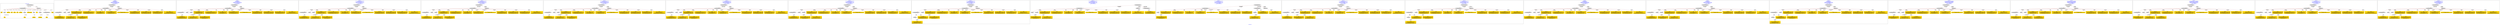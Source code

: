 digraph n0 {
fontcolor="blue"
remincross="true"
label="s05-met.json"
subgraph cluster_0 {
label="1-correct model"
n2[style="filled",color="white",fillcolor="lightgray",label="CulturalHeritageObject1"];
n3[shape="plaintext",style="filled",fillcolor="gold",label="Date"];
n4[style="filled",color="white",fillcolor="lightgray",label="Person1"];
n5[shape="plaintext",style="filled",fillcolor="gold",label="Description"];
n6[shape="plaintext",style="filled",fillcolor="gold",label="values"];
n7[shape="plaintext",style="filled",fillcolor="gold",label="Medium"];
n8[shape="plaintext",style="filled",fillcolor="gold",label="values"];
n9[shape="plaintext",style="filled",fillcolor="gold",label="Credit Line"];
n10[style="filled",color="white",fillcolor="lightgray",label="Concept1"];
n11[shape="plaintext",style="filled",fillcolor="gold",label="Accession Number"];
n12[style="filled",color="white",fillcolor="lightgray",label="Place1"];
n13[shape="plaintext",style="filled",fillcolor="gold",label="id"];
n14[style="filled",color="white",fillcolor="lightgray",label="Concept2"];
n15[style="filled",color="white",fillcolor="lightgray",label="CulturalHeritageObject2"];
n16[shape="plaintext",style="filled",fillcolor="gold",label="values"];
n17[shape="plaintext",style="filled",fillcolor="gold",label="Who"];
n18[shape="plaintext",style="filled",fillcolor="gold",label="Geography"];
n19[style="filled",color="white",fillcolor="lightgray",label="EuropeanaAggregation1"];
n20[style="filled",color="white",fillcolor="lightgray",label="WebResource1"];
n21[shape="plaintext",style="filled",fillcolor="gold",label="image"];
n22[shape="plaintext",style="filled",fillcolor="gold",label="values"];
n23[shape="plaintext",style="filled",fillcolor="gold",label="Classification"];
}
subgraph cluster_1 {
label="candidate 0\nlink coherence:1.0\nnode coherence:1.0\nconfidence:0.5203814886974346\nmapping score:0.6040160517880337\ncost:16.99973\n-precision:0.82-recall:0.67"
n25[style="filled",color="white",fillcolor="lightgray",label="CulturalHeritageObject1"];
n26[style="filled",color="white",fillcolor="lightgray",label="CulturalHeritageObject2"];
n27[style="filled",color="white",fillcolor="lightgray",label="Person1"];
n28[style="filled",color="white",fillcolor="lightgray",label="Concept1"];
n29[style="filled",color="white",fillcolor="lightgray",label="EuropeanaAggregation1"];
n30[style="filled",color="white",fillcolor="lightgray",label="WebResource1"];
n31[shape="plaintext",style="filled",fillcolor="gold",label="values\n[CulturalHeritageObject,provenance,0.328]\n[CulturalHeritageObject,description,0.257]\n[Person,biographicalInformation,0.233]\n[CulturalHeritageObject,title,0.182]"];
n32[shape="plaintext",style="filled",fillcolor="gold",label="image\n[WebResource,classLink,0.78]\n[Document,classLink,0.213]\n[CulturalHeritageObject,description,0.004]\n[CulturalHeritageObject,accessionNumber,0.003]"];
n33[shape="plaintext",style="filled",fillcolor="gold",label="values\n[CulturalHeritageObject,extent,0.703]\n[CulturalHeritageObject,accessionNumber,0.164]\n[CulturalHeritageObject,description,0.077]\n[CulturalHeritageObject,medium,0.056]"];
n34[shape="plaintext",style="filled",fillcolor="gold",label="Date\n[CulturalHeritageObject,created,0.514]\n[Person,dateOfBirth,0.225]\n[Person,dateOfDeath,0.176]\n[CulturalHeritageObject,title,0.085]"];
n35[shape="plaintext",style="filled",fillcolor="gold",label="Geography\n[CulturalHeritageObject,provenance,0.469]\n[CulturalHeritageObject,title,0.204]\n[Concept,prefLabel,0.168]\n[CulturalHeritageObject,description,0.158]"];
n36[shape="plaintext",style="filled",fillcolor="gold",label="Who\n[Person,nameOfThePerson,0.508]\n[Document,classLink,0.201]\n[CulturalHeritageObject,provenance,0.177]\n[CulturalHeritageObject,description,0.113]"];
n37[shape="plaintext",style="filled",fillcolor="gold",label="Accession Number\n[CulturalHeritageObject,accessionNumber,1.0]"];
n38[shape="plaintext",style="filled",fillcolor="gold",label="Classification\n[Concept,prefLabel,0.365]\n[Person,biographicalInformation,0.36]\n[CulturalHeritageObject,description,0.178]\n[CulturalHeritageObject,title,0.098]"];
n39[shape="plaintext",style="filled",fillcolor="gold",label="Description\n[CulturalHeritageObject,description,0.401]\n[Person,biographicalInformation,0.383]\n[CulturalHeritageObject,title,0.135]\n[CulturalHeritageObject,provenance,0.081]"];
n40[shape="plaintext",style="filled",fillcolor="gold",label="values\n[CulturalHeritageObject,medium,0.492]\n[Person,biographicalInformation,0.234]\n[CulturalHeritageObject,description,0.157]\n[Concept,prefLabel,0.117]"];
n41[shape="plaintext",style="filled",fillcolor="gold",label="Medium\n[CulturalHeritageObject,medium,0.822]\n[CulturalHeritageObject,description,0.063]\n[CulturalHeritageObject,provenance,0.06]\n[Person,biographicalInformation,0.055]"];
n42[shape="plaintext",style="filled",fillcolor="gold",label="Credit Line\n[CulturalHeritageObject,provenance,0.651]\n[CulturalHeritageObject,description,0.143]\n[CulturalHeritageObject,title,0.134]\n[Person,biographicalInformation,0.073]"];
}
subgraph cluster_2 {
label="candidate 1\nlink coherence:1.0\nnode coherence:1.0\nconfidence:0.5104975933370761\nmapping score:0.6007214200012476\ncost:16.99973\n-precision:0.88-recall:0.71"
n44[style="filled",color="white",fillcolor="lightgray",label="CulturalHeritageObject1"];
n45[style="filled",color="white",fillcolor="lightgray",label="CulturalHeritageObject2"];
n46[style="filled",color="white",fillcolor="lightgray",label="Person1"];
n47[style="filled",color="white",fillcolor="lightgray",label="Concept1"];
n48[style="filled",color="white",fillcolor="lightgray",label="EuropeanaAggregation1"];
n49[style="filled",color="white",fillcolor="lightgray",label="WebResource1"];
n50[shape="plaintext",style="filled",fillcolor="gold",label="Geography\n[CulturalHeritageObject,provenance,0.469]\n[CulturalHeritageObject,title,0.204]\n[Concept,prefLabel,0.168]\n[CulturalHeritageObject,description,0.158]"];
n51[shape="plaintext",style="filled",fillcolor="gold",label="image\n[WebResource,classLink,0.78]\n[Document,classLink,0.213]\n[CulturalHeritageObject,description,0.004]\n[CulturalHeritageObject,accessionNumber,0.003]"];
n52[shape="plaintext",style="filled",fillcolor="gold",label="values\n[CulturalHeritageObject,extent,0.703]\n[CulturalHeritageObject,accessionNumber,0.164]\n[CulturalHeritageObject,description,0.077]\n[CulturalHeritageObject,medium,0.056]"];
n53[shape="plaintext",style="filled",fillcolor="gold",label="Date\n[CulturalHeritageObject,created,0.514]\n[Person,dateOfBirth,0.225]\n[Person,dateOfDeath,0.176]\n[CulturalHeritageObject,title,0.085]"];
n54[shape="plaintext",style="filled",fillcolor="gold",label="Credit Line\n[CulturalHeritageObject,provenance,0.651]\n[CulturalHeritageObject,description,0.143]\n[CulturalHeritageObject,title,0.134]\n[Person,biographicalInformation,0.073]"];
n55[shape="plaintext",style="filled",fillcolor="gold",label="Who\n[Person,nameOfThePerson,0.508]\n[Document,classLink,0.201]\n[CulturalHeritageObject,provenance,0.177]\n[CulturalHeritageObject,description,0.113]"];
n56[shape="plaintext",style="filled",fillcolor="gold",label="Accession Number\n[CulturalHeritageObject,accessionNumber,1.0]"];
n57[shape="plaintext",style="filled",fillcolor="gold",label="Classification\n[Concept,prefLabel,0.365]\n[Person,biographicalInformation,0.36]\n[CulturalHeritageObject,description,0.178]\n[CulturalHeritageObject,title,0.098]"];
n58[shape="plaintext",style="filled",fillcolor="gold",label="Description\n[CulturalHeritageObject,description,0.401]\n[Person,biographicalInformation,0.383]\n[CulturalHeritageObject,title,0.135]\n[CulturalHeritageObject,provenance,0.081]"];
n59[shape="plaintext",style="filled",fillcolor="gold",label="values\n[CulturalHeritageObject,medium,0.492]\n[Person,biographicalInformation,0.234]\n[CulturalHeritageObject,description,0.157]\n[Concept,prefLabel,0.117]"];
n60[shape="plaintext",style="filled",fillcolor="gold",label="Medium\n[CulturalHeritageObject,medium,0.822]\n[CulturalHeritageObject,description,0.063]\n[CulturalHeritageObject,provenance,0.06]\n[Person,biographicalInformation,0.055]"];
n61[shape="plaintext",style="filled",fillcolor="gold",label="values\n[CulturalHeritageObject,provenance,0.328]\n[CulturalHeritageObject,description,0.257]\n[Person,biographicalInformation,0.233]\n[CulturalHeritageObject,title,0.182]"];
}
subgraph cluster_3 {
label="candidate 10\nlink coherence:0.9411764705882353\nnode coherence:1.0\nconfidence:0.5104975933370761\nmapping score:0.6007214200012476\ncost:16.9997\n-precision:0.82-recall:0.67"
n63[style="filled",color="white",fillcolor="lightgray",label="CulturalHeritageObject1"];
n64[style="filled",color="white",fillcolor="lightgray",label="CulturalHeritageObject2"];
n65[style="filled",color="white",fillcolor="lightgray",label="Person1"];
n66[style="filled",color="white",fillcolor="lightgray",label="Concept1"];
n67[style="filled",color="white",fillcolor="lightgray",label="EuropeanaAggregation1"];
n68[style="filled",color="white",fillcolor="lightgray",label="WebResource1"];
n69[shape="plaintext",style="filled",fillcolor="gold",label="Geography\n[CulturalHeritageObject,provenance,0.469]\n[CulturalHeritageObject,title,0.204]\n[Concept,prefLabel,0.168]\n[CulturalHeritageObject,description,0.158]"];
n70[shape="plaintext",style="filled",fillcolor="gold",label="image\n[WebResource,classLink,0.78]\n[Document,classLink,0.213]\n[CulturalHeritageObject,description,0.004]\n[CulturalHeritageObject,accessionNumber,0.003]"];
n71[shape="plaintext",style="filled",fillcolor="gold",label="values\n[CulturalHeritageObject,extent,0.703]\n[CulturalHeritageObject,accessionNumber,0.164]\n[CulturalHeritageObject,description,0.077]\n[CulturalHeritageObject,medium,0.056]"];
n72[shape="plaintext",style="filled",fillcolor="gold",label="Date\n[CulturalHeritageObject,created,0.514]\n[Person,dateOfBirth,0.225]\n[Person,dateOfDeath,0.176]\n[CulturalHeritageObject,title,0.085]"];
n73[shape="plaintext",style="filled",fillcolor="gold",label="Credit Line\n[CulturalHeritageObject,provenance,0.651]\n[CulturalHeritageObject,description,0.143]\n[CulturalHeritageObject,title,0.134]\n[Person,biographicalInformation,0.073]"];
n74[shape="plaintext",style="filled",fillcolor="gold",label="Who\n[Person,nameOfThePerson,0.508]\n[Document,classLink,0.201]\n[CulturalHeritageObject,provenance,0.177]\n[CulturalHeritageObject,description,0.113]"];
n75[shape="plaintext",style="filled",fillcolor="gold",label="Accession Number\n[CulturalHeritageObject,accessionNumber,1.0]"];
n76[shape="plaintext",style="filled",fillcolor="gold",label="Classification\n[Concept,prefLabel,0.365]\n[Person,biographicalInformation,0.36]\n[CulturalHeritageObject,description,0.178]\n[CulturalHeritageObject,title,0.098]"];
n77[shape="plaintext",style="filled",fillcolor="gold",label="Description\n[CulturalHeritageObject,description,0.401]\n[Person,biographicalInformation,0.383]\n[CulturalHeritageObject,title,0.135]\n[CulturalHeritageObject,provenance,0.081]"];
n78[shape="plaintext",style="filled",fillcolor="gold",label="values\n[CulturalHeritageObject,medium,0.492]\n[Person,biographicalInformation,0.234]\n[CulturalHeritageObject,description,0.157]\n[Concept,prefLabel,0.117]"];
n79[shape="plaintext",style="filled",fillcolor="gold",label="Medium\n[CulturalHeritageObject,medium,0.822]\n[CulturalHeritageObject,description,0.063]\n[CulturalHeritageObject,provenance,0.06]\n[Person,biographicalInformation,0.055]"];
n80[shape="plaintext",style="filled",fillcolor="gold",label="values\n[CulturalHeritageObject,provenance,0.328]\n[CulturalHeritageObject,description,0.257]\n[Person,biographicalInformation,0.233]\n[CulturalHeritageObject,title,0.182]"];
}
subgraph cluster_4 {
label="candidate 11\nlink coherence:0.9411764705882353\nnode coherence:1.0\nconfidence:0.5104975933370761\nmapping score:0.6007214200012476\ncost:116.009812\n-precision:0.82-recall:0.67"
n82[style="filled",color="white",fillcolor="lightgray",label="CulturalHeritageObject1"];
n83[style="filled",color="white",fillcolor="lightgray",label="CulturalHeritageObject2"];
n84[style="filled",color="white",fillcolor="lightgray",label="Person1"];
n85[style="filled",color="white",fillcolor="lightgray",label="Concept1"];
n86[style="filled",color="white",fillcolor="lightgray",label="EuropeanaAggregation1"];
n87[style="filled",color="white",fillcolor="lightgray",label="WebResource1"];
n88[shape="plaintext",style="filled",fillcolor="gold",label="Geography\n[CulturalHeritageObject,provenance,0.469]\n[CulturalHeritageObject,title,0.204]\n[Concept,prefLabel,0.168]\n[CulturalHeritageObject,description,0.158]"];
n89[shape="plaintext",style="filled",fillcolor="gold",label="image\n[WebResource,classLink,0.78]\n[Document,classLink,0.213]\n[CulturalHeritageObject,description,0.004]\n[CulturalHeritageObject,accessionNumber,0.003]"];
n90[shape="plaintext",style="filled",fillcolor="gold",label="values\n[CulturalHeritageObject,extent,0.703]\n[CulturalHeritageObject,accessionNumber,0.164]\n[CulturalHeritageObject,description,0.077]\n[CulturalHeritageObject,medium,0.056]"];
n91[shape="plaintext",style="filled",fillcolor="gold",label="Date\n[CulturalHeritageObject,created,0.514]\n[Person,dateOfBirth,0.225]\n[Person,dateOfDeath,0.176]\n[CulturalHeritageObject,title,0.085]"];
n92[shape="plaintext",style="filled",fillcolor="gold",label="Credit Line\n[CulturalHeritageObject,provenance,0.651]\n[CulturalHeritageObject,description,0.143]\n[CulturalHeritageObject,title,0.134]\n[Person,biographicalInformation,0.073]"];
n93[shape="plaintext",style="filled",fillcolor="gold",label="Who\n[Person,nameOfThePerson,0.508]\n[Document,classLink,0.201]\n[CulturalHeritageObject,provenance,0.177]\n[CulturalHeritageObject,description,0.113]"];
n94[shape="plaintext",style="filled",fillcolor="gold",label="Accession Number\n[CulturalHeritageObject,accessionNumber,1.0]"];
n95[shape="plaintext",style="filled",fillcolor="gold",label="Classification\n[Concept,prefLabel,0.365]\n[Person,biographicalInformation,0.36]\n[CulturalHeritageObject,description,0.178]\n[CulturalHeritageObject,title,0.098]"];
n96[shape="plaintext",style="filled",fillcolor="gold",label="Description\n[CulturalHeritageObject,description,0.401]\n[Person,biographicalInformation,0.383]\n[CulturalHeritageObject,title,0.135]\n[CulturalHeritageObject,provenance,0.081]"];
n97[shape="plaintext",style="filled",fillcolor="gold",label="values\n[CulturalHeritageObject,medium,0.492]\n[Person,biographicalInformation,0.234]\n[CulturalHeritageObject,description,0.157]\n[Concept,prefLabel,0.117]"];
n98[shape="plaintext",style="filled",fillcolor="gold",label="Medium\n[CulturalHeritageObject,medium,0.822]\n[CulturalHeritageObject,description,0.063]\n[CulturalHeritageObject,provenance,0.06]\n[Person,biographicalInformation,0.055]"];
n99[shape="plaintext",style="filled",fillcolor="gold",label="values\n[CulturalHeritageObject,provenance,0.328]\n[CulturalHeritageObject,description,0.257]\n[Person,biographicalInformation,0.233]\n[CulturalHeritageObject,title,0.182]"];
}
subgraph cluster_5 {
label="candidate 12\nlink coherence:0.9411764705882353\nnode coherence:1.0\nconfidence:0.5045728568479325\nmapping score:0.5987465078381998\ncost:16.9997\n-precision:0.71-recall:0.57"
n101[style="filled",color="white",fillcolor="lightgray",label="CulturalHeritageObject1"];
n102[style="filled",color="white",fillcolor="lightgray",label="CulturalHeritageObject2"];
n103[style="filled",color="white",fillcolor="lightgray",label="Person1"];
n104[style="filled",color="white",fillcolor="lightgray",label="Concept1"];
n105[style="filled",color="white",fillcolor="lightgray",label="EuropeanaAggregation1"];
n106[style="filled",color="white",fillcolor="lightgray",label="WebResource1"];
n107[shape="plaintext",style="filled",fillcolor="gold",label="Description\n[CulturalHeritageObject,description,0.401]\n[Person,biographicalInformation,0.383]\n[CulturalHeritageObject,title,0.135]\n[CulturalHeritageObject,provenance,0.081]"];
n108[shape="plaintext",style="filled",fillcolor="gold",label="image\n[WebResource,classLink,0.78]\n[Document,classLink,0.213]\n[CulturalHeritageObject,description,0.004]\n[CulturalHeritageObject,accessionNumber,0.003]"];
n109[shape="plaintext",style="filled",fillcolor="gold",label="values\n[CulturalHeritageObject,extent,0.703]\n[CulturalHeritageObject,accessionNumber,0.164]\n[CulturalHeritageObject,description,0.077]\n[CulturalHeritageObject,medium,0.056]"];
n110[shape="plaintext",style="filled",fillcolor="gold",label="Date\n[CulturalHeritageObject,created,0.514]\n[Person,dateOfBirth,0.225]\n[Person,dateOfDeath,0.176]\n[CulturalHeritageObject,title,0.085]"];
n111[shape="plaintext",style="filled",fillcolor="gold",label="Geography\n[CulturalHeritageObject,provenance,0.469]\n[CulturalHeritageObject,title,0.204]\n[Concept,prefLabel,0.168]\n[CulturalHeritageObject,description,0.158]"];
n112[shape="plaintext",style="filled",fillcolor="gold",label="Who\n[Person,nameOfThePerson,0.508]\n[Document,classLink,0.201]\n[CulturalHeritageObject,provenance,0.177]\n[CulturalHeritageObject,description,0.113]"];
n113[shape="plaintext",style="filled",fillcolor="gold",label="Accession Number\n[CulturalHeritageObject,accessionNumber,1.0]"];
n114[shape="plaintext",style="filled",fillcolor="gold",label="Classification\n[Concept,prefLabel,0.365]\n[Person,biographicalInformation,0.36]\n[CulturalHeritageObject,description,0.178]\n[CulturalHeritageObject,title,0.098]"];
n115[shape="plaintext",style="filled",fillcolor="gold",label="values\n[CulturalHeritageObject,provenance,0.328]\n[CulturalHeritageObject,description,0.257]\n[Person,biographicalInformation,0.233]\n[CulturalHeritageObject,title,0.182]"];
n116[shape="plaintext",style="filled",fillcolor="gold",label="values\n[CulturalHeritageObject,medium,0.492]\n[Person,biographicalInformation,0.234]\n[CulturalHeritageObject,description,0.157]\n[Concept,prefLabel,0.117]"];
n117[shape="plaintext",style="filled",fillcolor="gold",label="Medium\n[CulturalHeritageObject,medium,0.822]\n[CulturalHeritageObject,description,0.063]\n[CulturalHeritageObject,provenance,0.06]\n[Person,biographicalInformation,0.055]"];
n118[shape="plaintext",style="filled",fillcolor="gold",label="Credit Line\n[CulturalHeritageObject,provenance,0.651]\n[CulturalHeritageObject,description,0.143]\n[CulturalHeritageObject,title,0.134]\n[Person,biographicalInformation,0.073]"];
}
subgraph cluster_6 {
label="candidate 13\nlink coherence:0.9411764705882353\nnode coherence:1.0\nconfidence:0.5045728568479325\nmapping score:0.5987465078381998\ncost:116.009812\n-precision:0.71-recall:0.57"
n120[style="filled",color="white",fillcolor="lightgray",label="CulturalHeritageObject1"];
n121[style="filled",color="white",fillcolor="lightgray",label="CulturalHeritageObject2"];
n122[style="filled",color="white",fillcolor="lightgray",label="Person1"];
n123[style="filled",color="white",fillcolor="lightgray",label="Concept1"];
n124[style="filled",color="white",fillcolor="lightgray",label="EuropeanaAggregation1"];
n125[style="filled",color="white",fillcolor="lightgray",label="WebResource1"];
n126[shape="plaintext",style="filled",fillcolor="gold",label="Description\n[CulturalHeritageObject,description,0.401]\n[Person,biographicalInformation,0.383]\n[CulturalHeritageObject,title,0.135]\n[CulturalHeritageObject,provenance,0.081]"];
n127[shape="plaintext",style="filled",fillcolor="gold",label="image\n[WebResource,classLink,0.78]\n[Document,classLink,0.213]\n[CulturalHeritageObject,description,0.004]\n[CulturalHeritageObject,accessionNumber,0.003]"];
n128[shape="plaintext",style="filled",fillcolor="gold",label="values\n[CulturalHeritageObject,extent,0.703]\n[CulturalHeritageObject,accessionNumber,0.164]\n[CulturalHeritageObject,description,0.077]\n[CulturalHeritageObject,medium,0.056]"];
n129[shape="plaintext",style="filled",fillcolor="gold",label="Date\n[CulturalHeritageObject,created,0.514]\n[Person,dateOfBirth,0.225]\n[Person,dateOfDeath,0.176]\n[CulturalHeritageObject,title,0.085]"];
n130[shape="plaintext",style="filled",fillcolor="gold",label="Geography\n[CulturalHeritageObject,provenance,0.469]\n[CulturalHeritageObject,title,0.204]\n[Concept,prefLabel,0.168]\n[CulturalHeritageObject,description,0.158]"];
n131[shape="plaintext",style="filled",fillcolor="gold",label="Who\n[Person,nameOfThePerson,0.508]\n[Document,classLink,0.201]\n[CulturalHeritageObject,provenance,0.177]\n[CulturalHeritageObject,description,0.113]"];
n132[shape="plaintext",style="filled",fillcolor="gold",label="Accession Number\n[CulturalHeritageObject,accessionNumber,1.0]"];
n133[shape="plaintext",style="filled",fillcolor="gold",label="Classification\n[Concept,prefLabel,0.365]\n[Person,biographicalInformation,0.36]\n[CulturalHeritageObject,description,0.178]\n[CulturalHeritageObject,title,0.098]"];
n134[shape="plaintext",style="filled",fillcolor="gold",label="values\n[CulturalHeritageObject,provenance,0.328]\n[CulturalHeritageObject,description,0.257]\n[Person,biographicalInformation,0.233]\n[CulturalHeritageObject,title,0.182]"];
n135[shape="plaintext",style="filled",fillcolor="gold",label="values\n[CulturalHeritageObject,medium,0.492]\n[Person,biographicalInformation,0.234]\n[CulturalHeritageObject,description,0.157]\n[Concept,prefLabel,0.117]"];
n136[shape="plaintext",style="filled",fillcolor="gold",label="Medium\n[CulturalHeritageObject,medium,0.822]\n[CulturalHeritageObject,description,0.063]\n[CulturalHeritageObject,provenance,0.06]\n[Person,biographicalInformation,0.055]"];
n137[shape="plaintext",style="filled",fillcolor="gold",label="Credit Line\n[CulturalHeritageObject,provenance,0.651]\n[CulturalHeritageObject,description,0.143]\n[CulturalHeritageObject,title,0.134]\n[Person,biographicalInformation,0.073]"];
}
subgraph cluster_7 {
label="candidate 14\nlink coherence:0.9411764705882353\nnode coherence:1.0\nconfidence:0.4947449867701415\nmapping score:0.5954705511456028\ncost:16.99979\n-precision:0.65-recall:0.52"
n139[style="filled",color="white",fillcolor="lightgray",label="CulturalHeritageObject1"];
n140[style="filled",color="white",fillcolor="lightgray",label="CulturalHeritageObject2"];
n141[style="filled",color="white",fillcolor="lightgray",label="Concept1"];
n142[style="filled",color="white",fillcolor="lightgray",label="Document1"];
n143[style="filled",color="white",fillcolor="lightgray",label="EuropeanaAggregation1"];
n144[style="filled",color="white",fillcolor="lightgray",label="WebResource1"];
n145[shape="plaintext",style="filled",fillcolor="gold",label="values\n[CulturalHeritageObject,provenance,0.328]\n[CulturalHeritageObject,description,0.257]\n[Person,biographicalInformation,0.233]\n[CulturalHeritageObject,title,0.182]"];
n146[shape="plaintext",style="filled",fillcolor="gold",label="image\n[WebResource,classLink,0.78]\n[Document,classLink,0.213]\n[CulturalHeritageObject,description,0.004]\n[CulturalHeritageObject,accessionNumber,0.003]"];
n147[shape="plaintext",style="filled",fillcolor="gold",label="values\n[CulturalHeritageObject,extent,0.703]\n[CulturalHeritageObject,accessionNumber,0.164]\n[CulturalHeritageObject,description,0.077]\n[CulturalHeritageObject,medium,0.056]"];
n148[shape="plaintext",style="filled",fillcolor="gold",label="Date\n[CulturalHeritageObject,created,0.514]\n[Person,dateOfBirth,0.225]\n[Person,dateOfDeath,0.176]\n[CulturalHeritageObject,title,0.085]"];
n149[shape="plaintext",style="filled",fillcolor="gold",label="Geography\n[CulturalHeritageObject,provenance,0.469]\n[CulturalHeritageObject,title,0.204]\n[Concept,prefLabel,0.168]\n[CulturalHeritageObject,description,0.158]"];
n150[shape="plaintext",style="filled",fillcolor="gold",label="Who\n[Person,nameOfThePerson,0.508]\n[Document,classLink,0.201]\n[CulturalHeritageObject,provenance,0.177]\n[CulturalHeritageObject,description,0.113]"];
n151[shape="plaintext",style="filled",fillcolor="gold",label="Accession Number\n[CulturalHeritageObject,accessionNumber,1.0]"];
n152[shape="plaintext",style="filled",fillcolor="gold",label="Classification\n[Concept,prefLabel,0.365]\n[Person,biographicalInformation,0.36]\n[CulturalHeritageObject,description,0.178]\n[CulturalHeritageObject,title,0.098]"];
n153[shape="plaintext",style="filled",fillcolor="gold",label="Description\n[CulturalHeritageObject,description,0.401]\n[Person,biographicalInformation,0.383]\n[CulturalHeritageObject,title,0.135]\n[CulturalHeritageObject,provenance,0.081]"];
n154[shape="plaintext",style="filled",fillcolor="gold",label="values\n[CulturalHeritageObject,medium,0.492]\n[Person,biographicalInformation,0.234]\n[CulturalHeritageObject,description,0.157]\n[Concept,prefLabel,0.117]"];
n155[shape="plaintext",style="filled",fillcolor="gold",label="Medium\n[CulturalHeritageObject,medium,0.822]\n[CulturalHeritageObject,description,0.063]\n[CulturalHeritageObject,provenance,0.06]\n[Person,biographicalInformation,0.055]"];
n156[shape="plaintext",style="filled",fillcolor="gold",label="Credit Line\n[CulturalHeritageObject,provenance,0.651]\n[CulturalHeritageObject,description,0.143]\n[CulturalHeritageObject,title,0.134]\n[Person,biographicalInformation,0.073]"];
}
subgraph cluster_8 {
label="candidate 15\nlink coherence:0.9411764705882353\nnode coherence:1.0\nconfidence:0.4947449867701415\nmapping score:0.5954705511456028\ncost:16.9998\n-precision:0.65-recall:0.52"
n158[style="filled",color="white",fillcolor="lightgray",label="CulturalHeritageObject1"];
n159[style="filled",color="white",fillcolor="lightgray",label="CulturalHeritageObject2"];
n160[style="filled",color="white",fillcolor="lightgray",label="Concept1"];
n161[style="filled",color="white",fillcolor="lightgray",label="Document2"];
n162[style="filled",color="white",fillcolor="lightgray",label="EuropeanaAggregation1"];
n163[style="filled",color="white",fillcolor="lightgray",label="WebResource1"];
n164[shape="plaintext",style="filled",fillcolor="gold",label="values\n[CulturalHeritageObject,provenance,0.328]\n[CulturalHeritageObject,description,0.257]\n[Person,biographicalInformation,0.233]\n[CulturalHeritageObject,title,0.182]"];
n165[shape="plaintext",style="filled",fillcolor="gold",label="image\n[WebResource,classLink,0.78]\n[Document,classLink,0.213]\n[CulturalHeritageObject,description,0.004]\n[CulturalHeritageObject,accessionNumber,0.003]"];
n166[shape="plaintext",style="filled",fillcolor="gold",label="values\n[CulturalHeritageObject,extent,0.703]\n[CulturalHeritageObject,accessionNumber,0.164]\n[CulturalHeritageObject,description,0.077]\n[CulturalHeritageObject,medium,0.056]"];
n167[shape="plaintext",style="filled",fillcolor="gold",label="Date\n[CulturalHeritageObject,created,0.514]\n[Person,dateOfBirth,0.225]\n[Person,dateOfDeath,0.176]\n[CulturalHeritageObject,title,0.085]"];
n168[shape="plaintext",style="filled",fillcolor="gold",label="Geography\n[CulturalHeritageObject,provenance,0.469]\n[CulturalHeritageObject,title,0.204]\n[Concept,prefLabel,0.168]\n[CulturalHeritageObject,description,0.158]"];
n169[shape="plaintext",style="filled",fillcolor="gold",label="Who\n[Person,nameOfThePerson,0.508]\n[Document,classLink,0.201]\n[CulturalHeritageObject,provenance,0.177]\n[CulturalHeritageObject,description,0.113]"];
n170[shape="plaintext",style="filled",fillcolor="gold",label="Accession Number\n[CulturalHeritageObject,accessionNumber,1.0]"];
n171[shape="plaintext",style="filled",fillcolor="gold",label="Classification\n[Concept,prefLabel,0.365]\n[Person,biographicalInformation,0.36]\n[CulturalHeritageObject,description,0.178]\n[CulturalHeritageObject,title,0.098]"];
n172[shape="plaintext",style="filled",fillcolor="gold",label="Description\n[CulturalHeritageObject,description,0.401]\n[Person,biographicalInformation,0.383]\n[CulturalHeritageObject,title,0.135]\n[CulturalHeritageObject,provenance,0.081]"];
n173[shape="plaintext",style="filled",fillcolor="gold",label="values\n[CulturalHeritageObject,medium,0.492]\n[Person,biographicalInformation,0.234]\n[CulturalHeritageObject,description,0.157]\n[Concept,prefLabel,0.117]"];
n174[shape="plaintext",style="filled",fillcolor="gold",label="Medium\n[CulturalHeritageObject,medium,0.822]\n[CulturalHeritageObject,description,0.063]\n[CulturalHeritageObject,provenance,0.06]\n[Person,biographicalInformation,0.055]"];
n175[shape="plaintext",style="filled",fillcolor="gold",label="Credit Line\n[CulturalHeritageObject,provenance,0.651]\n[CulturalHeritageObject,description,0.143]\n[CulturalHeritageObject,title,0.134]\n[Person,biographicalInformation,0.073]"];
}
subgraph cluster_9 {
label="candidate 16\nlink coherence:0.9411764705882353\nnode coherence:1.0\nconfidence:0.4947449867701415\nmapping score:0.5954705511456028\ncost:116.009822\n-precision:0.65-recall:0.52"
n177[style="filled",color="white",fillcolor="lightgray",label="CulturalHeritageObject1"];
n178[style="filled",color="white",fillcolor="lightgray",label="Concept1"];
n179[style="filled",color="white",fillcolor="lightgray",label="Document1"];
n180[style="filled",color="white",fillcolor="lightgray",label="EuropeanaAggregation1"];
n181[style="filled",color="white",fillcolor="lightgray",label="WebResource1"];
n182[style="filled",color="white",fillcolor="lightgray",label="CulturalHeritageObject2"];
n183[shape="plaintext",style="filled",fillcolor="gold",label="values\n[CulturalHeritageObject,provenance,0.328]\n[CulturalHeritageObject,description,0.257]\n[Person,biographicalInformation,0.233]\n[CulturalHeritageObject,title,0.182]"];
n184[shape="plaintext",style="filled",fillcolor="gold",label="image\n[WebResource,classLink,0.78]\n[Document,classLink,0.213]\n[CulturalHeritageObject,description,0.004]\n[CulturalHeritageObject,accessionNumber,0.003]"];
n185[shape="plaintext",style="filled",fillcolor="gold",label="values\n[CulturalHeritageObject,extent,0.703]\n[CulturalHeritageObject,accessionNumber,0.164]\n[CulturalHeritageObject,description,0.077]\n[CulturalHeritageObject,medium,0.056]"];
n186[shape="plaintext",style="filled",fillcolor="gold",label="Date\n[CulturalHeritageObject,created,0.514]\n[Person,dateOfBirth,0.225]\n[Person,dateOfDeath,0.176]\n[CulturalHeritageObject,title,0.085]"];
n187[shape="plaintext",style="filled",fillcolor="gold",label="Geography\n[CulturalHeritageObject,provenance,0.469]\n[CulturalHeritageObject,title,0.204]\n[Concept,prefLabel,0.168]\n[CulturalHeritageObject,description,0.158]"];
n188[shape="plaintext",style="filled",fillcolor="gold",label="Who\n[Person,nameOfThePerson,0.508]\n[Document,classLink,0.201]\n[CulturalHeritageObject,provenance,0.177]\n[CulturalHeritageObject,description,0.113]"];
n189[shape="plaintext",style="filled",fillcolor="gold",label="Accession Number\n[CulturalHeritageObject,accessionNumber,1.0]"];
n190[shape="plaintext",style="filled",fillcolor="gold",label="Classification\n[Concept,prefLabel,0.365]\n[Person,biographicalInformation,0.36]\n[CulturalHeritageObject,description,0.178]\n[CulturalHeritageObject,title,0.098]"];
n191[shape="plaintext",style="filled",fillcolor="gold",label="Description\n[CulturalHeritageObject,description,0.401]\n[Person,biographicalInformation,0.383]\n[CulturalHeritageObject,title,0.135]\n[CulturalHeritageObject,provenance,0.081]"];
n192[shape="plaintext",style="filled",fillcolor="gold",label="values\n[CulturalHeritageObject,medium,0.492]\n[Person,biographicalInformation,0.234]\n[CulturalHeritageObject,description,0.157]\n[Concept,prefLabel,0.117]"];
n193[shape="plaintext",style="filled",fillcolor="gold",label="Medium\n[CulturalHeritageObject,medium,0.822]\n[CulturalHeritageObject,description,0.063]\n[CulturalHeritageObject,provenance,0.06]\n[Person,biographicalInformation,0.055]"];
n194[shape="plaintext",style="filled",fillcolor="gold",label="Credit Line\n[CulturalHeritageObject,provenance,0.651]\n[CulturalHeritageObject,description,0.143]\n[CulturalHeritageObject,title,0.134]\n[Person,biographicalInformation,0.073]"];
}
subgraph cluster_10 {
label="candidate 17\nlink coherence:0.9411764705882353\nnode coherence:1.0\nconfidence:0.4947449867701415\nmapping score:0.5954705511456028\ncost:116.009832\n-precision:0.65-recall:0.52"
n196[style="filled",color="white",fillcolor="lightgray",label="CulturalHeritageObject1"];
n197[style="filled",color="white",fillcolor="lightgray",label="Concept1"];
n198[style="filled",color="white",fillcolor="lightgray",label="CulturalHeritageObject2"];
n199[style="filled",color="white",fillcolor="lightgray",label="Document2"];
n200[style="filled",color="white",fillcolor="lightgray",label="EuropeanaAggregation1"];
n201[style="filled",color="white",fillcolor="lightgray",label="WebResource1"];
n202[shape="plaintext",style="filled",fillcolor="gold",label="values\n[CulturalHeritageObject,provenance,0.328]\n[CulturalHeritageObject,description,0.257]\n[Person,biographicalInformation,0.233]\n[CulturalHeritageObject,title,0.182]"];
n203[shape="plaintext",style="filled",fillcolor="gold",label="image\n[WebResource,classLink,0.78]\n[Document,classLink,0.213]\n[CulturalHeritageObject,description,0.004]\n[CulturalHeritageObject,accessionNumber,0.003]"];
n204[shape="plaintext",style="filled",fillcolor="gold",label="values\n[CulturalHeritageObject,extent,0.703]\n[CulturalHeritageObject,accessionNumber,0.164]\n[CulturalHeritageObject,description,0.077]\n[CulturalHeritageObject,medium,0.056]"];
n205[shape="plaintext",style="filled",fillcolor="gold",label="Date\n[CulturalHeritageObject,created,0.514]\n[Person,dateOfBirth,0.225]\n[Person,dateOfDeath,0.176]\n[CulturalHeritageObject,title,0.085]"];
n206[shape="plaintext",style="filled",fillcolor="gold",label="Geography\n[CulturalHeritageObject,provenance,0.469]\n[CulturalHeritageObject,title,0.204]\n[Concept,prefLabel,0.168]\n[CulturalHeritageObject,description,0.158]"];
n207[shape="plaintext",style="filled",fillcolor="gold",label="Who\n[Person,nameOfThePerson,0.508]\n[Document,classLink,0.201]\n[CulturalHeritageObject,provenance,0.177]\n[CulturalHeritageObject,description,0.113]"];
n208[shape="plaintext",style="filled",fillcolor="gold",label="Accession Number\n[CulturalHeritageObject,accessionNumber,1.0]"];
n209[shape="plaintext",style="filled",fillcolor="gold",label="Classification\n[Concept,prefLabel,0.365]\n[Person,biographicalInformation,0.36]\n[CulturalHeritageObject,description,0.178]\n[CulturalHeritageObject,title,0.098]"];
n210[shape="plaintext",style="filled",fillcolor="gold",label="Description\n[CulturalHeritageObject,description,0.401]\n[Person,biographicalInformation,0.383]\n[CulturalHeritageObject,title,0.135]\n[CulturalHeritageObject,provenance,0.081]"];
n211[shape="plaintext",style="filled",fillcolor="gold",label="values\n[CulturalHeritageObject,medium,0.492]\n[Person,biographicalInformation,0.234]\n[CulturalHeritageObject,description,0.157]\n[Concept,prefLabel,0.117]"];
n212[shape="plaintext",style="filled",fillcolor="gold",label="Medium\n[CulturalHeritageObject,medium,0.822]\n[CulturalHeritageObject,description,0.063]\n[CulturalHeritageObject,provenance,0.06]\n[Person,biographicalInformation,0.055]"];
n213[shape="plaintext",style="filled",fillcolor="gold",label="Credit Line\n[CulturalHeritageObject,provenance,0.651]\n[CulturalHeritageObject,description,0.143]\n[CulturalHeritageObject,title,0.134]\n[Person,biographicalInformation,0.073]"];
}
subgraph cluster_11 {
label="candidate 18\nlink coherence:0.9411764705882353\nnode coherence:1.0\nconfidence:0.4947449867701415\nmapping score:0.5954705511456028\ncost:116.009902\n-precision:0.71-recall:0.57"
n215[style="filled",color="white",fillcolor="lightgray",label="CulturalHeritageObject1"];
n216[style="filled",color="white",fillcolor="lightgray",label="CulturalHeritageObject2"];
n217[style="filled",color="white",fillcolor="lightgray",label="Concept1"];
n218[style="filled",color="white",fillcolor="lightgray",label="Document1"];
n219[style="filled",color="white",fillcolor="lightgray",label="EuropeanaAggregation1"];
n220[style="filled",color="white",fillcolor="lightgray",label="WebResource1"];
n221[shape="plaintext",style="filled",fillcolor="gold",label="values\n[CulturalHeritageObject,provenance,0.328]\n[CulturalHeritageObject,description,0.257]\n[Person,biographicalInformation,0.233]\n[CulturalHeritageObject,title,0.182]"];
n222[shape="plaintext",style="filled",fillcolor="gold",label="image\n[WebResource,classLink,0.78]\n[Document,classLink,0.213]\n[CulturalHeritageObject,description,0.004]\n[CulturalHeritageObject,accessionNumber,0.003]"];
n223[shape="plaintext",style="filled",fillcolor="gold",label="values\n[CulturalHeritageObject,extent,0.703]\n[CulturalHeritageObject,accessionNumber,0.164]\n[CulturalHeritageObject,description,0.077]\n[CulturalHeritageObject,medium,0.056]"];
n224[shape="plaintext",style="filled",fillcolor="gold",label="Date\n[CulturalHeritageObject,created,0.514]\n[Person,dateOfBirth,0.225]\n[Person,dateOfDeath,0.176]\n[CulturalHeritageObject,title,0.085]"];
n225[shape="plaintext",style="filled",fillcolor="gold",label="Geography\n[CulturalHeritageObject,provenance,0.469]\n[CulturalHeritageObject,title,0.204]\n[Concept,prefLabel,0.168]\n[CulturalHeritageObject,description,0.158]"];
n226[shape="plaintext",style="filled",fillcolor="gold",label="Who\n[Person,nameOfThePerson,0.508]\n[Document,classLink,0.201]\n[CulturalHeritageObject,provenance,0.177]\n[CulturalHeritageObject,description,0.113]"];
n227[shape="plaintext",style="filled",fillcolor="gold",label="Accession Number\n[CulturalHeritageObject,accessionNumber,1.0]"];
n228[shape="plaintext",style="filled",fillcolor="gold",label="Classification\n[Concept,prefLabel,0.365]\n[Person,biographicalInformation,0.36]\n[CulturalHeritageObject,description,0.178]\n[CulturalHeritageObject,title,0.098]"];
n229[shape="plaintext",style="filled",fillcolor="gold",label="Description\n[CulturalHeritageObject,description,0.401]\n[Person,biographicalInformation,0.383]\n[CulturalHeritageObject,title,0.135]\n[CulturalHeritageObject,provenance,0.081]"];
n230[shape="plaintext",style="filled",fillcolor="gold",label="values\n[CulturalHeritageObject,medium,0.492]\n[Person,biographicalInformation,0.234]\n[CulturalHeritageObject,description,0.157]\n[Concept,prefLabel,0.117]"];
n231[shape="plaintext",style="filled",fillcolor="gold",label="Medium\n[CulturalHeritageObject,medium,0.822]\n[CulturalHeritageObject,description,0.063]\n[CulturalHeritageObject,provenance,0.06]\n[Person,biographicalInformation,0.055]"];
n232[shape="plaintext",style="filled",fillcolor="gold",label="Credit Line\n[CulturalHeritageObject,provenance,0.651]\n[CulturalHeritageObject,description,0.143]\n[CulturalHeritageObject,title,0.134]\n[Person,biographicalInformation,0.073]"];
}
subgraph cluster_12 {
label="candidate 19\nlink coherence:0.9411764705882353\nnode coherence:1.0\nconfidence:0.4947449867701415\nmapping score:0.5954705511456028\ncost:116.009912\n-precision:0.71-recall:0.57"
n234[style="filled",color="white",fillcolor="lightgray",label="CulturalHeritageObject1"];
n235[style="filled",color="white",fillcolor="lightgray",label="CulturalHeritageObject2"];
n236[style="filled",color="white",fillcolor="lightgray",label="Concept1"];
n237[style="filled",color="white",fillcolor="lightgray",label="Document2"];
n238[style="filled",color="white",fillcolor="lightgray",label="EuropeanaAggregation1"];
n239[style="filled",color="white",fillcolor="lightgray",label="WebResource1"];
n240[shape="plaintext",style="filled",fillcolor="gold",label="values\n[CulturalHeritageObject,provenance,0.328]\n[CulturalHeritageObject,description,0.257]\n[Person,biographicalInformation,0.233]\n[CulturalHeritageObject,title,0.182]"];
n241[shape="plaintext",style="filled",fillcolor="gold",label="image\n[WebResource,classLink,0.78]\n[Document,classLink,0.213]\n[CulturalHeritageObject,description,0.004]\n[CulturalHeritageObject,accessionNumber,0.003]"];
n242[shape="plaintext",style="filled",fillcolor="gold",label="values\n[CulturalHeritageObject,extent,0.703]\n[CulturalHeritageObject,accessionNumber,0.164]\n[CulturalHeritageObject,description,0.077]\n[CulturalHeritageObject,medium,0.056]"];
n243[shape="plaintext",style="filled",fillcolor="gold",label="Date\n[CulturalHeritageObject,created,0.514]\n[Person,dateOfBirth,0.225]\n[Person,dateOfDeath,0.176]\n[CulturalHeritageObject,title,0.085]"];
n244[shape="plaintext",style="filled",fillcolor="gold",label="Geography\n[CulturalHeritageObject,provenance,0.469]\n[CulturalHeritageObject,title,0.204]\n[Concept,prefLabel,0.168]\n[CulturalHeritageObject,description,0.158]"];
n245[shape="plaintext",style="filled",fillcolor="gold",label="Who\n[Person,nameOfThePerson,0.508]\n[Document,classLink,0.201]\n[CulturalHeritageObject,provenance,0.177]\n[CulturalHeritageObject,description,0.113]"];
n246[shape="plaintext",style="filled",fillcolor="gold",label="Accession Number\n[CulturalHeritageObject,accessionNumber,1.0]"];
n247[shape="plaintext",style="filled",fillcolor="gold",label="Classification\n[Concept,prefLabel,0.365]\n[Person,biographicalInformation,0.36]\n[CulturalHeritageObject,description,0.178]\n[CulturalHeritageObject,title,0.098]"];
n248[shape="plaintext",style="filled",fillcolor="gold",label="Description\n[CulturalHeritageObject,description,0.401]\n[Person,biographicalInformation,0.383]\n[CulturalHeritageObject,title,0.135]\n[CulturalHeritageObject,provenance,0.081]"];
n249[shape="plaintext",style="filled",fillcolor="gold",label="values\n[CulturalHeritageObject,medium,0.492]\n[Person,biographicalInformation,0.234]\n[CulturalHeritageObject,description,0.157]\n[Concept,prefLabel,0.117]"];
n250[shape="plaintext",style="filled",fillcolor="gold",label="Medium\n[CulturalHeritageObject,medium,0.822]\n[CulturalHeritageObject,description,0.063]\n[CulturalHeritageObject,provenance,0.06]\n[Person,biographicalInformation,0.055]"];
n251[shape="plaintext",style="filled",fillcolor="gold",label="Credit Line\n[CulturalHeritageObject,provenance,0.651]\n[CulturalHeritageObject,description,0.143]\n[CulturalHeritageObject,title,0.134]\n[Person,biographicalInformation,0.073]"];
}
subgraph cluster_13 {
label="candidate 2\nlink coherence:1.0\nnode coherence:1.0\nconfidence:0.5045728568479325\nmapping score:0.5987465078381998\ncost:16.99973\n-precision:0.76-recall:0.62"
n253[style="filled",color="white",fillcolor="lightgray",label="CulturalHeritageObject1"];
n254[style="filled",color="white",fillcolor="lightgray",label="CulturalHeritageObject2"];
n255[style="filled",color="white",fillcolor="lightgray",label="Person1"];
n256[style="filled",color="white",fillcolor="lightgray",label="Concept1"];
n257[style="filled",color="white",fillcolor="lightgray",label="EuropeanaAggregation1"];
n258[style="filled",color="white",fillcolor="lightgray",label="WebResource1"];
n259[shape="plaintext",style="filled",fillcolor="gold",label="Description\n[CulturalHeritageObject,description,0.401]\n[Person,biographicalInformation,0.383]\n[CulturalHeritageObject,title,0.135]\n[CulturalHeritageObject,provenance,0.081]"];
n260[shape="plaintext",style="filled",fillcolor="gold",label="image\n[WebResource,classLink,0.78]\n[Document,classLink,0.213]\n[CulturalHeritageObject,description,0.004]\n[CulturalHeritageObject,accessionNumber,0.003]"];
n261[shape="plaintext",style="filled",fillcolor="gold",label="values\n[CulturalHeritageObject,extent,0.703]\n[CulturalHeritageObject,accessionNumber,0.164]\n[CulturalHeritageObject,description,0.077]\n[CulturalHeritageObject,medium,0.056]"];
n262[shape="plaintext",style="filled",fillcolor="gold",label="Date\n[CulturalHeritageObject,created,0.514]\n[Person,dateOfBirth,0.225]\n[Person,dateOfDeath,0.176]\n[CulturalHeritageObject,title,0.085]"];
n263[shape="plaintext",style="filled",fillcolor="gold",label="Geography\n[CulturalHeritageObject,provenance,0.469]\n[CulturalHeritageObject,title,0.204]\n[Concept,prefLabel,0.168]\n[CulturalHeritageObject,description,0.158]"];
n264[shape="plaintext",style="filled",fillcolor="gold",label="Who\n[Person,nameOfThePerson,0.508]\n[Document,classLink,0.201]\n[CulturalHeritageObject,provenance,0.177]\n[CulturalHeritageObject,description,0.113]"];
n265[shape="plaintext",style="filled",fillcolor="gold",label="Accession Number\n[CulturalHeritageObject,accessionNumber,1.0]"];
n266[shape="plaintext",style="filled",fillcolor="gold",label="Classification\n[Concept,prefLabel,0.365]\n[Person,biographicalInformation,0.36]\n[CulturalHeritageObject,description,0.178]\n[CulturalHeritageObject,title,0.098]"];
n267[shape="plaintext",style="filled",fillcolor="gold",label="values\n[CulturalHeritageObject,provenance,0.328]\n[CulturalHeritageObject,description,0.257]\n[Person,biographicalInformation,0.233]\n[CulturalHeritageObject,title,0.182]"];
n268[shape="plaintext",style="filled",fillcolor="gold",label="values\n[CulturalHeritageObject,medium,0.492]\n[Person,biographicalInformation,0.234]\n[CulturalHeritageObject,description,0.157]\n[Concept,prefLabel,0.117]"];
n269[shape="plaintext",style="filled",fillcolor="gold",label="Medium\n[CulturalHeritageObject,medium,0.822]\n[CulturalHeritageObject,description,0.063]\n[CulturalHeritageObject,provenance,0.06]\n[Person,biographicalInformation,0.055]"];
n270[shape="plaintext",style="filled",fillcolor="gold",label="Credit Line\n[CulturalHeritageObject,provenance,0.651]\n[CulturalHeritageObject,description,0.143]\n[CulturalHeritageObject,title,0.134]\n[Person,biographicalInformation,0.073]"];
}
subgraph cluster_14 {
label="candidate 3\nlink coherence:1.0\nnode coherence:1.0\nconfidence:0.4947449867701415\nmapping score:0.5954705511456028\ncost:16.99982\n-precision:0.71-recall:0.57"
n272[style="filled",color="white",fillcolor="lightgray",label="CulturalHeritageObject1"];
n273[style="filled",color="white",fillcolor="lightgray",label="CulturalHeritageObject2"];
n274[style="filled",color="white",fillcolor="lightgray",label="Concept1"];
n275[style="filled",color="white",fillcolor="lightgray",label="Document1"];
n276[style="filled",color="white",fillcolor="lightgray",label="EuropeanaAggregation1"];
n277[style="filled",color="white",fillcolor="lightgray",label="WebResource1"];
n278[shape="plaintext",style="filled",fillcolor="gold",label="values\n[CulturalHeritageObject,provenance,0.328]\n[CulturalHeritageObject,description,0.257]\n[Person,biographicalInformation,0.233]\n[CulturalHeritageObject,title,0.182]"];
n279[shape="plaintext",style="filled",fillcolor="gold",label="image\n[WebResource,classLink,0.78]\n[Document,classLink,0.213]\n[CulturalHeritageObject,description,0.004]\n[CulturalHeritageObject,accessionNumber,0.003]"];
n280[shape="plaintext",style="filled",fillcolor="gold",label="values\n[CulturalHeritageObject,extent,0.703]\n[CulturalHeritageObject,accessionNumber,0.164]\n[CulturalHeritageObject,description,0.077]\n[CulturalHeritageObject,medium,0.056]"];
n281[shape="plaintext",style="filled",fillcolor="gold",label="Date\n[CulturalHeritageObject,created,0.514]\n[Person,dateOfBirth,0.225]\n[Person,dateOfDeath,0.176]\n[CulturalHeritageObject,title,0.085]"];
n282[shape="plaintext",style="filled",fillcolor="gold",label="Geography\n[CulturalHeritageObject,provenance,0.469]\n[CulturalHeritageObject,title,0.204]\n[Concept,prefLabel,0.168]\n[CulturalHeritageObject,description,0.158]"];
n283[shape="plaintext",style="filled",fillcolor="gold",label="Who\n[Person,nameOfThePerson,0.508]\n[Document,classLink,0.201]\n[CulturalHeritageObject,provenance,0.177]\n[CulturalHeritageObject,description,0.113]"];
n284[shape="plaintext",style="filled",fillcolor="gold",label="Accession Number\n[CulturalHeritageObject,accessionNumber,1.0]"];
n285[shape="plaintext",style="filled",fillcolor="gold",label="Classification\n[Concept,prefLabel,0.365]\n[Person,biographicalInformation,0.36]\n[CulturalHeritageObject,description,0.178]\n[CulturalHeritageObject,title,0.098]"];
n286[shape="plaintext",style="filled",fillcolor="gold",label="Description\n[CulturalHeritageObject,description,0.401]\n[Person,biographicalInformation,0.383]\n[CulturalHeritageObject,title,0.135]\n[CulturalHeritageObject,provenance,0.081]"];
n287[shape="plaintext",style="filled",fillcolor="gold",label="values\n[CulturalHeritageObject,medium,0.492]\n[Person,biographicalInformation,0.234]\n[CulturalHeritageObject,description,0.157]\n[Concept,prefLabel,0.117]"];
n288[shape="plaintext",style="filled",fillcolor="gold",label="Medium\n[CulturalHeritageObject,medium,0.822]\n[CulturalHeritageObject,description,0.063]\n[CulturalHeritageObject,provenance,0.06]\n[Person,biographicalInformation,0.055]"];
n289[shape="plaintext",style="filled",fillcolor="gold",label="Credit Line\n[CulturalHeritageObject,provenance,0.651]\n[CulturalHeritageObject,description,0.143]\n[CulturalHeritageObject,title,0.134]\n[Person,biographicalInformation,0.073]"];
}
subgraph cluster_15 {
label="candidate 4\nlink coherence:1.0\nnode coherence:1.0\nconfidence:0.4947449867701415\nmapping score:0.5954705511456028\ncost:16.99983\n-precision:0.71-recall:0.57"
n291[style="filled",color="white",fillcolor="lightgray",label="CulturalHeritageObject1"];
n292[style="filled",color="white",fillcolor="lightgray",label="CulturalHeritageObject2"];
n293[style="filled",color="white",fillcolor="lightgray",label="Concept1"];
n294[style="filled",color="white",fillcolor="lightgray",label="Document2"];
n295[style="filled",color="white",fillcolor="lightgray",label="EuropeanaAggregation1"];
n296[style="filled",color="white",fillcolor="lightgray",label="WebResource1"];
n297[shape="plaintext",style="filled",fillcolor="gold",label="values\n[CulturalHeritageObject,provenance,0.328]\n[CulturalHeritageObject,description,0.257]\n[Person,biographicalInformation,0.233]\n[CulturalHeritageObject,title,0.182]"];
n298[shape="plaintext",style="filled",fillcolor="gold",label="image\n[WebResource,classLink,0.78]\n[Document,classLink,0.213]\n[CulturalHeritageObject,description,0.004]\n[CulturalHeritageObject,accessionNumber,0.003]"];
n299[shape="plaintext",style="filled",fillcolor="gold",label="values\n[CulturalHeritageObject,extent,0.703]\n[CulturalHeritageObject,accessionNumber,0.164]\n[CulturalHeritageObject,description,0.077]\n[CulturalHeritageObject,medium,0.056]"];
n300[shape="plaintext",style="filled",fillcolor="gold",label="Date\n[CulturalHeritageObject,created,0.514]\n[Person,dateOfBirth,0.225]\n[Person,dateOfDeath,0.176]\n[CulturalHeritageObject,title,0.085]"];
n301[shape="plaintext",style="filled",fillcolor="gold",label="Geography\n[CulturalHeritageObject,provenance,0.469]\n[CulturalHeritageObject,title,0.204]\n[Concept,prefLabel,0.168]\n[CulturalHeritageObject,description,0.158]"];
n302[shape="plaintext",style="filled",fillcolor="gold",label="Who\n[Person,nameOfThePerson,0.508]\n[Document,classLink,0.201]\n[CulturalHeritageObject,provenance,0.177]\n[CulturalHeritageObject,description,0.113]"];
n303[shape="plaintext",style="filled",fillcolor="gold",label="Accession Number\n[CulturalHeritageObject,accessionNumber,1.0]"];
n304[shape="plaintext",style="filled",fillcolor="gold",label="Classification\n[Concept,prefLabel,0.365]\n[Person,biographicalInformation,0.36]\n[CulturalHeritageObject,description,0.178]\n[CulturalHeritageObject,title,0.098]"];
n305[shape="plaintext",style="filled",fillcolor="gold",label="Description\n[CulturalHeritageObject,description,0.401]\n[Person,biographicalInformation,0.383]\n[CulturalHeritageObject,title,0.135]\n[CulturalHeritageObject,provenance,0.081]"];
n306[shape="plaintext",style="filled",fillcolor="gold",label="values\n[CulturalHeritageObject,medium,0.492]\n[Person,biographicalInformation,0.234]\n[CulturalHeritageObject,description,0.157]\n[Concept,prefLabel,0.117]"];
n307[shape="plaintext",style="filled",fillcolor="gold",label="Medium\n[CulturalHeritageObject,medium,0.822]\n[CulturalHeritageObject,description,0.063]\n[CulturalHeritageObject,provenance,0.06]\n[Person,biographicalInformation,0.055]"];
n308[shape="plaintext",style="filled",fillcolor="gold",label="Credit Line\n[CulturalHeritageObject,provenance,0.651]\n[CulturalHeritageObject,description,0.143]\n[CulturalHeritageObject,title,0.134]\n[Person,biographicalInformation,0.073]"];
}
subgraph cluster_16 {
label="candidate 5\nlink coherence:0.9411764705882353\nnode coherence:0.9411764705882353\nconfidence:0.5738907785204798\nmapping score:0.602244638591794\ncost:115.99973\n-precision:0.76-recall:0.62"
n310[style="filled",color="white",fillcolor="lightgray",label="CulturalHeritageObject1"];
n311[style="filled",color="white",fillcolor="lightgray",label="CulturalHeritageObject2"];
n312[style="filled",color="white",fillcolor="lightgray",label="Person1"];
n313[style="filled",color="white",fillcolor="lightgray",label="Concept1"];
n314[style="filled",color="white",fillcolor="lightgray",label="EuropeanaAggregation1"];
n315[style="filled",color="white",fillcolor="lightgray",label="WebResource1"];
n316[shape="plaintext",style="filled",fillcolor="gold",label="values\n[CulturalHeritageObject,medium,0.492]\n[Person,biographicalInformation,0.234]\n[CulturalHeritageObject,description,0.157]\n[Concept,prefLabel,0.117]"];
n317[shape="plaintext",style="filled",fillcolor="gold",label="values\n[CulturalHeritageObject,provenance,0.328]\n[CulturalHeritageObject,description,0.257]\n[Person,biographicalInformation,0.233]\n[CulturalHeritageObject,title,0.182]"];
n318[shape="plaintext",style="filled",fillcolor="gold",label="image\n[WebResource,classLink,0.78]\n[Document,classLink,0.213]\n[CulturalHeritageObject,description,0.004]\n[CulturalHeritageObject,accessionNumber,0.003]"];
n319[shape="plaintext",style="filled",fillcolor="gold",label="values\n[CulturalHeritageObject,extent,0.703]\n[CulturalHeritageObject,accessionNumber,0.164]\n[CulturalHeritageObject,description,0.077]\n[CulturalHeritageObject,medium,0.056]"];
n320[shape="plaintext",style="filled",fillcolor="gold",label="Date\n[CulturalHeritageObject,created,0.514]\n[Person,dateOfBirth,0.225]\n[Person,dateOfDeath,0.176]\n[CulturalHeritageObject,title,0.085]"];
n321[shape="plaintext",style="filled",fillcolor="gold",label="Geography\n[CulturalHeritageObject,provenance,0.469]\n[CulturalHeritageObject,title,0.204]\n[Concept,prefLabel,0.168]\n[CulturalHeritageObject,description,0.158]"];
n322[shape="plaintext",style="filled",fillcolor="gold",label="Who\n[Person,nameOfThePerson,0.508]\n[Document,classLink,0.201]\n[CulturalHeritageObject,provenance,0.177]\n[CulturalHeritageObject,description,0.113]"];
n323[shape="plaintext",style="filled",fillcolor="gold",label="Accession Number\n[CulturalHeritageObject,accessionNumber,1.0]"];
n324[shape="plaintext",style="filled",fillcolor="gold",label="Classification\n[Concept,prefLabel,0.365]\n[Person,biographicalInformation,0.36]\n[CulturalHeritageObject,description,0.178]\n[CulturalHeritageObject,title,0.098]"];
n325[shape="plaintext",style="filled",fillcolor="gold",label="Description\n[CulturalHeritageObject,description,0.401]\n[Person,biographicalInformation,0.383]\n[CulturalHeritageObject,title,0.135]\n[CulturalHeritageObject,provenance,0.081]"];
n326[shape="plaintext",style="filled",fillcolor="gold",label="Medium\n[CulturalHeritageObject,medium,0.822]\n[CulturalHeritageObject,description,0.063]\n[CulturalHeritageObject,provenance,0.06]\n[Person,biographicalInformation,0.055]"];
n327[shape="plaintext",style="filled",fillcolor="gold",label="Credit Line\n[CulturalHeritageObject,provenance,0.651]\n[CulturalHeritageObject,description,0.143]\n[CulturalHeritageObject,title,0.134]\n[Person,biographicalInformation,0.073]"];
}
subgraph cluster_17 {
label="candidate 6\nlink coherence:0.9411764705882353\nnode coherence:0.9411764705882353\nconfidence:0.5640068831601213\nmapping score:0.5989500068050078\ncost:115.99973\n-precision:0.82-recall:0.67"
n329[style="filled",color="white",fillcolor="lightgray",label="CulturalHeritageObject1"];
n330[style="filled",color="white",fillcolor="lightgray",label="CulturalHeritageObject2"];
n331[style="filled",color="white",fillcolor="lightgray",label="Person1"];
n332[style="filled",color="white",fillcolor="lightgray",label="Concept1"];
n333[style="filled",color="white",fillcolor="lightgray",label="EuropeanaAggregation1"];
n334[style="filled",color="white",fillcolor="lightgray",label="WebResource1"];
n335[shape="plaintext",style="filled",fillcolor="gold",label="values\n[CulturalHeritageObject,medium,0.492]\n[Person,biographicalInformation,0.234]\n[CulturalHeritageObject,description,0.157]\n[Concept,prefLabel,0.117]"];
n336[shape="plaintext",style="filled",fillcolor="gold",label="Geography\n[CulturalHeritageObject,provenance,0.469]\n[CulturalHeritageObject,title,0.204]\n[Concept,prefLabel,0.168]\n[CulturalHeritageObject,description,0.158]"];
n337[shape="plaintext",style="filled",fillcolor="gold",label="image\n[WebResource,classLink,0.78]\n[Document,classLink,0.213]\n[CulturalHeritageObject,description,0.004]\n[CulturalHeritageObject,accessionNumber,0.003]"];
n338[shape="plaintext",style="filled",fillcolor="gold",label="values\n[CulturalHeritageObject,extent,0.703]\n[CulturalHeritageObject,accessionNumber,0.164]\n[CulturalHeritageObject,description,0.077]\n[CulturalHeritageObject,medium,0.056]"];
n339[shape="plaintext",style="filled",fillcolor="gold",label="Date\n[CulturalHeritageObject,created,0.514]\n[Person,dateOfBirth,0.225]\n[Person,dateOfDeath,0.176]\n[CulturalHeritageObject,title,0.085]"];
n340[shape="plaintext",style="filled",fillcolor="gold",label="Credit Line\n[CulturalHeritageObject,provenance,0.651]\n[CulturalHeritageObject,description,0.143]\n[CulturalHeritageObject,title,0.134]\n[Person,biographicalInformation,0.073]"];
n341[shape="plaintext",style="filled",fillcolor="gold",label="Who\n[Person,nameOfThePerson,0.508]\n[Document,classLink,0.201]\n[CulturalHeritageObject,provenance,0.177]\n[CulturalHeritageObject,description,0.113]"];
n342[shape="plaintext",style="filled",fillcolor="gold",label="Accession Number\n[CulturalHeritageObject,accessionNumber,1.0]"];
n343[shape="plaintext",style="filled",fillcolor="gold",label="Classification\n[Concept,prefLabel,0.365]\n[Person,biographicalInformation,0.36]\n[CulturalHeritageObject,description,0.178]\n[CulturalHeritageObject,title,0.098]"];
n344[shape="plaintext",style="filled",fillcolor="gold",label="Description\n[CulturalHeritageObject,description,0.401]\n[Person,biographicalInformation,0.383]\n[CulturalHeritageObject,title,0.135]\n[CulturalHeritageObject,provenance,0.081]"];
n345[shape="plaintext",style="filled",fillcolor="gold",label="Medium\n[CulturalHeritageObject,medium,0.822]\n[CulturalHeritageObject,description,0.063]\n[CulturalHeritageObject,provenance,0.06]\n[Person,biographicalInformation,0.055]"];
n346[shape="plaintext",style="filled",fillcolor="gold",label="values\n[CulturalHeritageObject,provenance,0.328]\n[CulturalHeritageObject,description,0.257]\n[Person,biographicalInformation,0.233]\n[CulturalHeritageObject,title,0.182]"];
}
subgraph cluster_18 {
label="candidate 7\nlink coherence:0.9411764705882353\nnode coherence:0.9411764705882353\nconfidence:0.5580821466709777\nmapping score:0.5969750946419599\ncost:115.99973\n-precision:0.71-recall:0.57"
n348[style="filled",color="white",fillcolor="lightgray",label="CulturalHeritageObject1"];
n349[style="filled",color="white",fillcolor="lightgray",label="CulturalHeritageObject2"];
n350[style="filled",color="white",fillcolor="lightgray",label="Person1"];
n351[style="filled",color="white",fillcolor="lightgray",label="Concept1"];
n352[style="filled",color="white",fillcolor="lightgray",label="EuropeanaAggregation1"];
n353[style="filled",color="white",fillcolor="lightgray",label="WebResource1"];
n354[shape="plaintext",style="filled",fillcolor="gold",label="values\n[CulturalHeritageObject,medium,0.492]\n[Person,biographicalInformation,0.234]\n[CulturalHeritageObject,description,0.157]\n[Concept,prefLabel,0.117]"];
n355[shape="plaintext",style="filled",fillcolor="gold",label="Description\n[CulturalHeritageObject,description,0.401]\n[Person,biographicalInformation,0.383]\n[CulturalHeritageObject,title,0.135]\n[CulturalHeritageObject,provenance,0.081]"];
n356[shape="plaintext",style="filled",fillcolor="gold",label="image\n[WebResource,classLink,0.78]\n[Document,classLink,0.213]\n[CulturalHeritageObject,description,0.004]\n[CulturalHeritageObject,accessionNumber,0.003]"];
n357[shape="plaintext",style="filled",fillcolor="gold",label="values\n[CulturalHeritageObject,extent,0.703]\n[CulturalHeritageObject,accessionNumber,0.164]\n[CulturalHeritageObject,description,0.077]\n[CulturalHeritageObject,medium,0.056]"];
n358[shape="plaintext",style="filled",fillcolor="gold",label="Date\n[CulturalHeritageObject,created,0.514]\n[Person,dateOfBirth,0.225]\n[Person,dateOfDeath,0.176]\n[CulturalHeritageObject,title,0.085]"];
n359[shape="plaintext",style="filled",fillcolor="gold",label="Geography\n[CulturalHeritageObject,provenance,0.469]\n[CulturalHeritageObject,title,0.204]\n[Concept,prefLabel,0.168]\n[CulturalHeritageObject,description,0.158]"];
n360[shape="plaintext",style="filled",fillcolor="gold",label="Who\n[Person,nameOfThePerson,0.508]\n[Document,classLink,0.201]\n[CulturalHeritageObject,provenance,0.177]\n[CulturalHeritageObject,description,0.113]"];
n361[shape="plaintext",style="filled",fillcolor="gold",label="Accession Number\n[CulturalHeritageObject,accessionNumber,1.0]"];
n362[shape="plaintext",style="filled",fillcolor="gold",label="Classification\n[Concept,prefLabel,0.365]\n[Person,biographicalInformation,0.36]\n[CulturalHeritageObject,description,0.178]\n[CulturalHeritageObject,title,0.098]"];
n363[shape="plaintext",style="filled",fillcolor="gold",label="values\n[CulturalHeritageObject,provenance,0.328]\n[CulturalHeritageObject,description,0.257]\n[Person,biographicalInformation,0.233]\n[CulturalHeritageObject,title,0.182]"];
n364[shape="plaintext",style="filled",fillcolor="gold",label="Medium\n[CulturalHeritageObject,medium,0.822]\n[CulturalHeritageObject,description,0.063]\n[CulturalHeritageObject,provenance,0.06]\n[Person,biographicalInformation,0.055]"];
n365[shape="plaintext",style="filled",fillcolor="gold",label="Credit Line\n[CulturalHeritageObject,provenance,0.651]\n[CulturalHeritageObject,description,0.143]\n[CulturalHeritageObject,title,0.134]\n[Person,biographicalInformation,0.073]"];
}
subgraph cluster_19 {
label="candidate 8\nlink coherence:0.9411764705882353\nnode coherence:1.0\nconfidence:0.5203814886974346\nmapping score:0.6040160517880337\ncost:16.9997\n-precision:0.76-recall:0.62"
n367[style="filled",color="white",fillcolor="lightgray",label="CulturalHeritageObject1"];
n368[style="filled",color="white",fillcolor="lightgray",label="CulturalHeritageObject2"];
n369[style="filled",color="white",fillcolor="lightgray",label="Person1"];
n370[style="filled",color="white",fillcolor="lightgray",label="Concept1"];
n371[style="filled",color="white",fillcolor="lightgray",label="EuropeanaAggregation1"];
n372[style="filled",color="white",fillcolor="lightgray",label="WebResource1"];
n373[shape="plaintext",style="filled",fillcolor="gold",label="values\n[CulturalHeritageObject,provenance,0.328]\n[CulturalHeritageObject,description,0.257]\n[Person,biographicalInformation,0.233]\n[CulturalHeritageObject,title,0.182]"];
n374[shape="plaintext",style="filled",fillcolor="gold",label="image\n[WebResource,classLink,0.78]\n[Document,classLink,0.213]\n[CulturalHeritageObject,description,0.004]\n[CulturalHeritageObject,accessionNumber,0.003]"];
n375[shape="plaintext",style="filled",fillcolor="gold",label="values\n[CulturalHeritageObject,extent,0.703]\n[CulturalHeritageObject,accessionNumber,0.164]\n[CulturalHeritageObject,description,0.077]\n[CulturalHeritageObject,medium,0.056]"];
n376[shape="plaintext",style="filled",fillcolor="gold",label="Date\n[CulturalHeritageObject,created,0.514]\n[Person,dateOfBirth,0.225]\n[Person,dateOfDeath,0.176]\n[CulturalHeritageObject,title,0.085]"];
n377[shape="plaintext",style="filled",fillcolor="gold",label="Geography\n[CulturalHeritageObject,provenance,0.469]\n[CulturalHeritageObject,title,0.204]\n[Concept,prefLabel,0.168]\n[CulturalHeritageObject,description,0.158]"];
n378[shape="plaintext",style="filled",fillcolor="gold",label="Who\n[Person,nameOfThePerson,0.508]\n[Document,classLink,0.201]\n[CulturalHeritageObject,provenance,0.177]\n[CulturalHeritageObject,description,0.113]"];
n379[shape="plaintext",style="filled",fillcolor="gold",label="Accession Number\n[CulturalHeritageObject,accessionNumber,1.0]"];
n380[shape="plaintext",style="filled",fillcolor="gold",label="Classification\n[Concept,prefLabel,0.365]\n[Person,biographicalInformation,0.36]\n[CulturalHeritageObject,description,0.178]\n[CulturalHeritageObject,title,0.098]"];
n381[shape="plaintext",style="filled",fillcolor="gold",label="Description\n[CulturalHeritageObject,description,0.401]\n[Person,biographicalInformation,0.383]\n[CulturalHeritageObject,title,0.135]\n[CulturalHeritageObject,provenance,0.081]"];
n382[shape="plaintext",style="filled",fillcolor="gold",label="values\n[CulturalHeritageObject,medium,0.492]\n[Person,biographicalInformation,0.234]\n[CulturalHeritageObject,description,0.157]\n[Concept,prefLabel,0.117]"];
n383[shape="plaintext",style="filled",fillcolor="gold",label="Medium\n[CulturalHeritageObject,medium,0.822]\n[CulturalHeritageObject,description,0.063]\n[CulturalHeritageObject,provenance,0.06]\n[Person,biographicalInformation,0.055]"];
n384[shape="plaintext",style="filled",fillcolor="gold",label="Credit Line\n[CulturalHeritageObject,provenance,0.651]\n[CulturalHeritageObject,description,0.143]\n[CulturalHeritageObject,title,0.134]\n[Person,biographicalInformation,0.073]"];
}
subgraph cluster_20 {
label="candidate 9\nlink coherence:0.9411764705882353\nnode coherence:1.0\nconfidence:0.5203814886974346\nmapping score:0.6040160517880337\ncost:116.009812\n-precision:0.76-recall:0.62"
n386[style="filled",color="white",fillcolor="lightgray",label="CulturalHeritageObject1"];
n387[style="filled",color="white",fillcolor="lightgray",label="CulturalHeritageObject2"];
n388[style="filled",color="white",fillcolor="lightgray",label="Person1"];
n389[style="filled",color="white",fillcolor="lightgray",label="Concept1"];
n390[style="filled",color="white",fillcolor="lightgray",label="EuropeanaAggregation1"];
n391[style="filled",color="white",fillcolor="lightgray",label="WebResource1"];
n392[shape="plaintext",style="filled",fillcolor="gold",label="values\n[CulturalHeritageObject,provenance,0.328]\n[CulturalHeritageObject,description,0.257]\n[Person,biographicalInformation,0.233]\n[CulturalHeritageObject,title,0.182]"];
n393[shape="plaintext",style="filled",fillcolor="gold",label="image\n[WebResource,classLink,0.78]\n[Document,classLink,0.213]\n[CulturalHeritageObject,description,0.004]\n[CulturalHeritageObject,accessionNumber,0.003]"];
n394[shape="plaintext",style="filled",fillcolor="gold",label="values\n[CulturalHeritageObject,extent,0.703]\n[CulturalHeritageObject,accessionNumber,0.164]\n[CulturalHeritageObject,description,0.077]\n[CulturalHeritageObject,medium,0.056]"];
n395[shape="plaintext",style="filled",fillcolor="gold",label="Date\n[CulturalHeritageObject,created,0.514]\n[Person,dateOfBirth,0.225]\n[Person,dateOfDeath,0.176]\n[CulturalHeritageObject,title,0.085]"];
n396[shape="plaintext",style="filled",fillcolor="gold",label="Geography\n[CulturalHeritageObject,provenance,0.469]\n[CulturalHeritageObject,title,0.204]\n[Concept,prefLabel,0.168]\n[CulturalHeritageObject,description,0.158]"];
n397[shape="plaintext",style="filled",fillcolor="gold",label="Who\n[Person,nameOfThePerson,0.508]\n[Document,classLink,0.201]\n[CulturalHeritageObject,provenance,0.177]\n[CulturalHeritageObject,description,0.113]"];
n398[shape="plaintext",style="filled",fillcolor="gold",label="Accession Number\n[CulturalHeritageObject,accessionNumber,1.0]"];
n399[shape="plaintext",style="filled",fillcolor="gold",label="Classification\n[Concept,prefLabel,0.365]\n[Person,biographicalInformation,0.36]\n[CulturalHeritageObject,description,0.178]\n[CulturalHeritageObject,title,0.098]"];
n400[shape="plaintext",style="filled",fillcolor="gold",label="Description\n[CulturalHeritageObject,description,0.401]\n[Person,biographicalInformation,0.383]\n[CulturalHeritageObject,title,0.135]\n[CulturalHeritageObject,provenance,0.081]"];
n401[shape="plaintext",style="filled",fillcolor="gold",label="values\n[CulturalHeritageObject,medium,0.492]\n[Person,biographicalInformation,0.234]\n[CulturalHeritageObject,description,0.157]\n[Concept,prefLabel,0.117]"];
n402[shape="plaintext",style="filled",fillcolor="gold",label="Medium\n[CulturalHeritageObject,medium,0.822]\n[CulturalHeritageObject,description,0.063]\n[CulturalHeritageObject,provenance,0.06]\n[Person,biographicalInformation,0.055]"];
n403[shape="plaintext",style="filled",fillcolor="gold",label="Credit Line\n[CulturalHeritageObject,provenance,0.651]\n[CulturalHeritageObject,description,0.143]\n[CulturalHeritageObject,title,0.134]\n[Person,biographicalInformation,0.073]"];
}
n2 -> n3[color="brown",fontcolor="black",label="created"]
n2 -> n4[color="brown",fontcolor="black",label="creator"]
n2 -> n5[color="brown",fontcolor="black",label="description"]
n2 -> n6[color="brown",fontcolor="black",label="extent"]
n2 -> n7[color="brown",fontcolor="black",label="medium"]
n2 -> n8[color="brown",fontcolor="black",label="provenance"]
n2 -> n9[color="brown",fontcolor="black",label="provenance"]
n2 -> n10[color="brown",fontcolor="black",label="subject"]
n2 -> n11[color="brown",fontcolor="black",label="accessionNumber"]
n2 -> n12[color="brown",fontcolor="black",label="associatedPlace"]
n2 -> n13[color="brown",fontcolor="black",label="objectId"]
n2 -> n14[color="brown",fontcolor="black",label="hasType"]
n2 -> n15[color="brown",fontcolor="black",label="isRelatedTo"]
n15 -> n16[color="brown",fontcolor="black",label="objectId"]
n4 -> n17[color="brown",fontcolor="black",label="nameOfThePerson"]
n12 -> n18[color="brown",fontcolor="black",label="label"]
n19 -> n2[color="brown",fontcolor="black",label="aggregatedCHO"]
n19 -> n20[color="brown",fontcolor="black",label="hasView"]
n20 -> n21[color="brown",fontcolor="black",label="classLink"]
n10 -> n22[color="brown",fontcolor="black",label="prefLabel"]
n14 -> n23[color="brown",fontcolor="black",label="prefLabel"]
n25 -> n26[color="brown",fontcolor="black",label="isRelatedTo\nw=1.0"]
n25 -> n27[color="brown",fontcolor="black",label="creator\nw=0.9999"]
n25 -> n28[color="brown",fontcolor="black",label="subject\nw=0.99999"]
n29 -> n25[color="brown",fontcolor="black",label="aggregatedCHO\nw=0.99992"]
n29 -> n30[color="brown",fontcolor="black",label="hasView\nw=0.99992"]
n25 -> n31[color="brown",fontcolor="black",label="title\nw=1.0"]
n30 -> n32[color="brown",fontcolor="black",label="classLink\nw=1.0"]
n25 -> n33[color="brown",fontcolor="black",label="extent\nw=1.0"]
n25 -> n34[color="brown",fontcolor="black",label="created\nw=1.0"]
n25 -> n35[color="brown",fontcolor="black",label="provenance\nw=1.0"]
n27 -> n36[color="brown",fontcolor="black",label="nameOfThePerson\nw=1.0"]
n25 -> n37[color="brown",fontcolor="black",label="accessionNumber\nw=1.0"]
n26 -> n38[color="brown",fontcolor="black",label="title\nw=1.0"]
n25 -> n39[color="brown",fontcolor="black",label="description\nw=1.0"]
n28 -> n40[color="brown",fontcolor="black",label="prefLabel\nw=1.0"]
n25 -> n41[color="brown",fontcolor="black",label="medium\nw=1.0"]
n25 -> n42[color="brown",fontcolor="black",label="provenance\nw=1.0"]
n44 -> n45[color="brown",fontcolor="black",label="isRelatedTo\nw=1.0"]
n44 -> n46[color="brown",fontcolor="black",label="creator\nw=0.9999"]
n44 -> n47[color="brown",fontcolor="black",label="subject\nw=0.99999"]
n48 -> n44[color="brown",fontcolor="black",label="aggregatedCHO\nw=0.99992"]
n48 -> n49[color="brown",fontcolor="black",label="hasView\nw=0.99992"]
n44 -> n50[color="brown",fontcolor="black",label="title\nw=1.0"]
n49 -> n51[color="brown",fontcolor="black",label="classLink\nw=1.0"]
n44 -> n52[color="brown",fontcolor="black",label="extent\nw=1.0"]
n44 -> n53[color="brown",fontcolor="black",label="created\nw=1.0"]
n44 -> n54[color="brown",fontcolor="black",label="provenance\nw=1.0"]
n46 -> n55[color="brown",fontcolor="black",label="nameOfThePerson\nw=1.0"]
n44 -> n56[color="brown",fontcolor="black",label="accessionNumber\nw=1.0"]
n45 -> n57[color="brown",fontcolor="black",label="title\nw=1.0"]
n44 -> n58[color="brown",fontcolor="black",label="description\nw=1.0"]
n47 -> n59[color="brown",fontcolor="black",label="prefLabel\nw=1.0"]
n44 -> n60[color="brown",fontcolor="black",label="medium\nw=1.0"]
n44 -> n61[color="brown",fontcolor="black",label="provenance\nw=1.0"]
n63 -> n64[color="brown",fontcolor="black",label="isRelatedTo\nw=1.0"]
n63 -> n65[color="brown",fontcolor="black",label="creator\nw=0.9999"]
n63 -> n66[color="brown",fontcolor="black",label="hasType\nw=0.99996"]
n67 -> n63[color="brown",fontcolor="black",label="aggregatedCHO\nw=0.99992"]
n67 -> n68[color="brown",fontcolor="black",label="hasView\nw=0.99992"]
n63 -> n69[color="brown",fontcolor="black",label="title\nw=1.0"]
n68 -> n70[color="brown",fontcolor="black",label="classLink\nw=1.0"]
n63 -> n71[color="brown",fontcolor="black",label="extent\nw=1.0"]
n63 -> n72[color="brown",fontcolor="black",label="created\nw=1.0"]
n63 -> n73[color="brown",fontcolor="black",label="provenance\nw=1.0"]
n65 -> n74[color="brown",fontcolor="black",label="nameOfThePerson\nw=1.0"]
n63 -> n75[color="brown",fontcolor="black",label="accessionNumber\nw=1.0"]
n64 -> n76[color="brown",fontcolor="black",label="title\nw=1.0"]
n63 -> n77[color="brown",fontcolor="black",label="description\nw=1.0"]
n66 -> n78[color="brown",fontcolor="black",label="prefLabel\nw=1.0"]
n63 -> n79[color="brown",fontcolor="black",label="medium\nw=1.0"]
n63 -> n80[color="brown",fontcolor="black",label="provenance\nw=1.0"]
n82 -> n83[color="brown",fontcolor="black",label="isRelatedTo\nw=1.0"]
n82 -> n84[color="brown",fontcolor="black",label="creator\nw=0.9999"]
n82 -> n85[color="brown",fontcolor="black",label="subject\nw=0.99999"]
n86 -> n87[color="brown",fontcolor="black",label="hasView\nw=0.99992"]
n86 -> n82[color="brown",fontcolor="black",label="isAnnotationOf\nw=100.010002"]
n82 -> n88[color="brown",fontcolor="black",label="title\nw=1.0"]
n87 -> n89[color="brown",fontcolor="black",label="classLink\nw=1.0"]
n82 -> n90[color="brown",fontcolor="black",label="extent\nw=1.0"]
n82 -> n91[color="brown",fontcolor="black",label="created\nw=1.0"]
n82 -> n92[color="brown",fontcolor="black",label="provenance\nw=1.0"]
n84 -> n93[color="brown",fontcolor="black",label="nameOfThePerson\nw=1.0"]
n82 -> n94[color="brown",fontcolor="black",label="accessionNumber\nw=1.0"]
n83 -> n95[color="brown",fontcolor="black",label="title\nw=1.0"]
n82 -> n96[color="brown",fontcolor="black",label="description\nw=1.0"]
n85 -> n97[color="brown",fontcolor="black",label="prefLabel\nw=1.0"]
n82 -> n98[color="brown",fontcolor="black",label="medium\nw=1.0"]
n82 -> n99[color="brown",fontcolor="black",label="provenance\nw=1.0"]
n101 -> n102[color="brown",fontcolor="black",label="isRelatedTo\nw=1.0"]
n101 -> n103[color="brown",fontcolor="black",label="creator\nw=0.9999"]
n101 -> n104[color="brown",fontcolor="black",label="hasType\nw=0.99996"]
n105 -> n101[color="brown",fontcolor="black",label="aggregatedCHO\nw=0.99992"]
n105 -> n106[color="brown",fontcolor="black",label="hasView\nw=0.99992"]
n101 -> n107[color="brown",fontcolor="black",label="title\nw=1.0"]
n106 -> n108[color="brown",fontcolor="black",label="classLink\nw=1.0"]
n101 -> n109[color="brown",fontcolor="black",label="extent\nw=1.0"]
n101 -> n110[color="brown",fontcolor="black",label="created\nw=1.0"]
n101 -> n111[color="brown",fontcolor="black",label="provenance\nw=1.0"]
n103 -> n112[color="brown",fontcolor="black",label="nameOfThePerson\nw=1.0"]
n101 -> n113[color="brown",fontcolor="black",label="accessionNumber\nw=1.0"]
n102 -> n114[color="brown",fontcolor="black",label="title\nw=1.0"]
n101 -> n115[color="brown",fontcolor="black",label="description\nw=1.0"]
n104 -> n116[color="brown",fontcolor="black",label="prefLabel\nw=1.0"]
n101 -> n117[color="brown",fontcolor="black",label="medium\nw=1.0"]
n101 -> n118[color="brown",fontcolor="black",label="provenance\nw=1.0"]
n120 -> n121[color="brown",fontcolor="black",label="isRelatedTo\nw=1.0"]
n120 -> n122[color="brown",fontcolor="black",label="creator\nw=0.9999"]
n120 -> n123[color="brown",fontcolor="black",label="subject\nw=0.99999"]
n124 -> n125[color="brown",fontcolor="black",label="hasView\nw=0.99992"]
n124 -> n120[color="brown",fontcolor="black",label="isAnnotationOf\nw=100.010002"]
n120 -> n126[color="brown",fontcolor="black",label="title\nw=1.0"]
n125 -> n127[color="brown",fontcolor="black",label="classLink\nw=1.0"]
n120 -> n128[color="brown",fontcolor="black",label="extent\nw=1.0"]
n120 -> n129[color="brown",fontcolor="black",label="created\nw=1.0"]
n120 -> n130[color="brown",fontcolor="black",label="provenance\nw=1.0"]
n122 -> n131[color="brown",fontcolor="black",label="nameOfThePerson\nw=1.0"]
n120 -> n132[color="brown",fontcolor="black",label="accessionNumber\nw=1.0"]
n121 -> n133[color="brown",fontcolor="black",label="title\nw=1.0"]
n120 -> n134[color="brown",fontcolor="black",label="description\nw=1.0"]
n123 -> n135[color="brown",fontcolor="black",label="prefLabel\nw=1.0"]
n120 -> n136[color="brown",fontcolor="black",label="medium\nw=1.0"]
n120 -> n137[color="brown",fontcolor="black",label="provenance\nw=1.0"]
n139 -> n140[color="brown",fontcolor="black",label="isRelatedTo\nw=1.0"]
n139 -> n141[color="brown",fontcolor="black",label="hasType\nw=0.99996"]
n139 -> n142[color="brown",fontcolor="black",label="page\nw=0.99999"]
n143 -> n139[color="brown",fontcolor="black",label="aggregatedCHO\nw=0.99992"]
n143 -> n144[color="brown",fontcolor="black",label="hasView\nw=0.99992"]
n139 -> n145[color="brown",fontcolor="black",label="title\nw=1.0"]
n144 -> n146[color="brown",fontcolor="black",label="classLink\nw=1.0"]
n139 -> n147[color="brown",fontcolor="black",label="extent\nw=1.0"]
n139 -> n148[color="brown",fontcolor="black",label="created\nw=1.0"]
n139 -> n149[color="brown",fontcolor="black",label="provenance\nw=1.0"]
n142 -> n150[color="brown",fontcolor="black",label="classLink\nw=1.0"]
n139 -> n151[color="brown",fontcolor="black",label="accessionNumber\nw=1.0"]
n140 -> n152[color="brown",fontcolor="black",label="title\nw=1.0"]
n139 -> n153[color="brown",fontcolor="black",label="description\nw=1.0"]
n141 -> n154[color="brown",fontcolor="black",label="prefLabel\nw=1.0"]
n139 -> n155[color="brown",fontcolor="black",label="medium\nw=1.0"]
n139 -> n156[color="brown",fontcolor="black",label="provenance\nw=1.0"]
n158 -> n159[color="brown",fontcolor="black",label="isRelatedTo\nw=1.0"]
n158 -> n160[color="brown",fontcolor="black",label="hasType\nw=0.99996"]
n159 -> n161[color="brown",fontcolor="black",label="page\nw=1.0"]
n162 -> n158[color="brown",fontcolor="black",label="aggregatedCHO\nw=0.99992"]
n162 -> n163[color="brown",fontcolor="black",label="hasView\nw=0.99992"]
n158 -> n164[color="brown",fontcolor="black",label="title\nw=1.0"]
n163 -> n165[color="brown",fontcolor="black",label="classLink\nw=1.0"]
n158 -> n166[color="brown",fontcolor="black",label="extent\nw=1.0"]
n158 -> n167[color="brown",fontcolor="black",label="created\nw=1.0"]
n158 -> n168[color="brown",fontcolor="black",label="provenance\nw=1.0"]
n161 -> n169[color="brown",fontcolor="black",label="classLink\nw=1.0"]
n158 -> n170[color="brown",fontcolor="black",label="accessionNumber\nw=1.0"]
n159 -> n171[color="brown",fontcolor="black",label="title\nw=1.0"]
n158 -> n172[color="brown",fontcolor="black",label="description\nw=1.0"]
n160 -> n173[color="brown",fontcolor="black",label="prefLabel\nw=1.0"]
n158 -> n174[color="brown",fontcolor="black",label="medium\nw=1.0"]
n158 -> n175[color="brown",fontcolor="black",label="provenance\nw=1.0"]
n177 -> n178[color="brown",fontcolor="black",label="subject\nw=0.99999"]
n177 -> n179[color="brown",fontcolor="black",label="page\nw=0.99999"]
n180 -> n177[color="brown",fontcolor="black",label="aggregatedCHO\nw=0.99992"]
n180 -> n181[color="brown",fontcolor="black",label="hasView\nw=0.99992"]
n180 -> n182[color="brown",fontcolor="black",label="isAnnotationOf\nw=100.010002"]
n177 -> n183[color="brown",fontcolor="black",label="title\nw=1.0"]
n181 -> n184[color="brown",fontcolor="black",label="classLink\nw=1.0"]
n177 -> n185[color="brown",fontcolor="black",label="extent\nw=1.0"]
n177 -> n186[color="brown",fontcolor="black",label="created\nw=1.0"]
n177 -> n187[color="brown",fontcolor="black",label="provenance\nw=1.0"]
n179 -> n188[color="brown",fontcolor="black",label="classLink\nw=1.0"]
n177 -> n189[color="brown",fontcolor="black",label="accessionNumber\nw=1.0"]
n182 -> n190[color="brown",fontcolor="black",label="title\nw=1.0"]
n177 -> n191[color="brown",fontcolor="black",label="description\nw=1.0"]
n178 -> n192[color="brown",fontcolor="black",label="prefLabel\nw=1.0"]
n177 -> n193[color="brown",fontcolor="black",label="medium\nw=1.0"]
n177 -> n194[color="brown",fontcolor="black",label="provenance\nw=1.0"]
n196 -> n197[color="brown",fontcolor="black",label="subject\nw=0.99999"]
n198 -> n199[color="brown",fontcolor="black",label="page\nw=1.0"]
n200 -> n196[color="brown",fontcolor="black",label="aggregatedCHO\nw=0.99992"]
n200 -> n201[color="brown",fontcolor="black",label="hasView\nw=0.99992"]
n200 -> n198[color="brown",fontcolor="black",label="isAnnotationOf\nw=100.010002"]
n196 -> n202[color="brown",fontcolor="black",label="title\nw=1.0"]
n201 -> n203[color="brown",fontcolor="black",label="classLink\nw=1.0"]
n196 -> n204[color="brown",fontcolor="black",label="extent\nw=1.0"]
n196 -> n205[color="brown",fontcolor="black",label="created\nw=1.0"]
n196 -> n206[color="brown",fontcolor="black",label="provenance\nw=1.0"]
n199 -> n207[color="brown",fontcolor="black",label="classLink\nw=1.0"]
n196 -> n208[color="brown",fontcolor="black",label="accessionNumber\nw=1.0"]
n198 -> n209[color="brown",fontcolor="black",label="title\nw=1.0"]
n196 -> n210[color="brown",fontcolor="black",label="description\nw=1.0"]
n197 -> n211[color="brown",fontcolor="black",label="prefLabel\nw=1.0"]
n196 -> n212[color="brown",fontcolor="black",label="medium\nw=1.0"]
n196 -> n213[color="brown",fontcolor="black",label="provenance\nw=1.0"]
n215 -> n216[color="brown",fontcolor="black",label="isRelatedTo\nw=1.0"]
n215 -> n217[color="brown",fontcolor="black",label="subject\nw=0.99999"]
n215 -> n218[color="brown",fontcolor="black",label="page\nw=0.99999"]
n219 -> n215[color="brown",fontcolor="black",label="aggregatedCHO\nw=0.99992"]
n219 -> n220[color="brown",fontcolor="black",label="hasView\nw=100.010002"]
n215 -> n221[color="brown",fontcolor="black",label="title\nw=1.0"]
n220 -> n222[color="brown",fontcolor="black",label="classLink\nw=1.0"]
n215 -> n223[color="brown",fontcolor="black",label="extent\nw=1.0"]
n215 -> n224[color="brown",fontcolor="black",label="created\nw=1.0"]
n215 -> n225[color="brown",fontcolor="black",label="provenance\nw=1.0"]
n218 -> n226[color="brown",fontcolor="black",label="classLink\nw=1.0"]
n215 -> n227[color="brown",fontcolor="black",label="accessionNumber\nw=1.0"]
n216 -> n228[color="brown",fontcolor="black",label="title\nw=1.0"]
n215 -> n229[color="brown",fontcolor="black",label="description\nw=1.0"]
n217 -> n230[color="brown",fontcolor="black",label="prefLabel\nw=1.0"]
n215 -> n231[color="brown",fontcolor="black",label="medium\nw=1.0"]
n215 -> n232[color="brown",fontcolor="black",label="provenance\nw=1.0"]
n234 -> n235[color="brown",fontcolor="black",label="isRelatedTo\nw=1.0"]
n234 -> n236[color="brown",fontcolor="black",label="subject\nw=0.99999"]
n235 -> n237[color="brown",fontcolor="black",label="page\nw=1.0"]
n238 -> n234[color="brown",fontcolor="black",label="aggregatedCHO\nw=0.99992"]
n238 -> n239[color="brown",fontcolor="black",label="hasView\nw=100.010002"]
n234 -> n240[color="brown",fontcolor="black",label="title\nw=1.0"]
n239 -> n241[color="brown",fontcolor="black",label="classLink\nw=1.0"]
n234 -> n242[color="brown",fontcolor="black",label="extent\nw=1.0"]
n234 -> n243[color="brown",fontcolor="black",label="created\nw=1.0"]
n234 -> n244[color="brown",fontcolor="black",label="provenance\nw=1.0"]
n237 -> n245[color="brown",fontcolor="black",label="classLink\nw=1.0"]
n234 -> n246[color="brown",fontcolor="black",label="accessionNumber\nw=1.0"]
n235 -> n247[color="brown",fontcolor="black",label="title\nw=1.0"]
n234 -> n248[color="brown",fontcolor="black",label="description\nw=1.0"]
n236 -> n249[color="brown",fontcolor="black",label="prefLabel\nw=1.0"]
n234 -> n250[color="brown",fontcolor="black",label="medium\nw=1.0"]
n234 -> n251[color="brown",fontcolor="black",label="provenance\nw=1.0"]
n253 -> n254[color="brown",fontcolor="black",label="isRelatedTo\nw=1.0"]
n253 -> n255[color="brown",fontcolor="black",label="creator\nw=0.9999"]
n253 -> n256[color="brown",fontcolor="black",label="subject\nw=0.99999"]
n257 -> n253[color="brown",fontcolor="black",label="aggregatedCHO\nw=0.99992"]
n257 -> n258[color="brown",fontcolor="black",label="hasView\nw=0.99992"]
n253 -> n259[color="brown",fontcolor="black",label="title\nw=1.0"]
n258 -> n260[color="brown",fontcolor="black",label="classLink\nw=1.0"]
n253 -> n261[color="brown",fontcolor="black",label="extent\nw=1.0"]
n253 -> n262[color="brown",fontcolor="black",label="created\nw=1.0"]
n253 -> n263[color="brown",fontcolor="black",label="provenance\nw=1.0"]
n255 -> n264[color="brown",fontcolor="black",label="nameOfThePerson\nw=1.0"]
n253 -> n265[color="brown",fontcolor="black",label="accessionNumber\nw=1.0"]
n254 -> n266[color="brown",fontcolor="black",label="title\nw=1.0"]
n253 -> n267[color="brown",fontcolor="black",label="description\nw=1.0"]
n256 -> n268[color="brown",fontcolor="black",label="prefLabel\nw=1.0"]
n253 -> n269[color="brown",fontcolor="black",label="medium\nw=1.0"]
n253 -> n270[color="brown",fontcolor="black",label="provenance\nw=1.0"]
n272 -> n273[color="brown",fontcolor="black",label="isRelatedTo\nw=1.0"]
n272 -> n274[color="brown",fontcolor="black",label="subject\nw=0.99999"]
n272 -> n275[color="brown",fontcolor="black",label="page\nw=0.99999"]
n276 -> n272[color="brown",fontcolor="black",label="aggregatedCHO\nw=0.99992"]
n276 -> n277[color="brown",fontcolor="black",label="hasView\nw=0.99992"]
n272 -> n278[color="brown",fontcolor="black",label="title\nw=1.0"]
n277 -> n279[color="brown",fontcolor="black",label="classLink\nw=1.0"]
n272 -> n280[color="brown",fontcolor="black",label="extent\nw=1.0"]
n272 -> n281[color="brown",fontcolor="black",label="created\nw=1.0"]
n272 -> n282[color="brown",fontcolor="black",label="provenance\nw=1.0"]
n275 -> n283[color="brown",fontcolor="black",label="classLink\nw=1.0"]
n272 -> n284[color="brown",fontcolor="black",label="accessionNumber\nw=1.0"]
n273 -> n285[color="brown",fontcolor="black",label="title\nw=1.0"]
n272 -> n286[color="brown",fontcolor="black",label="description\nw=1.0"]
n274 -> n287[color="brown",fontcolor="black",label="prefLabel\nw=1.0"]
n272 -> n288[color="brown",fontcolor="black",label="medium\nw=1.0"]
n272 -> n289[color="brown",fontcolor="black",label="provenance\nw=1.0"]
n291 -> n292[color="brown",fontcolor="black",label="isRelatedTo\nw=1.0"]
n291 -> n293[color="brown",fontcolor="black",label="subject\nw=0.99999"]
n292 -> n294[color="brown",fontcolor="black",label="page\nw=1.0"]
n295 -> n291[color="brown",fontcolor="black",label="aggregatedCHO\nw=0.99992"]
n295 -> n296[color="brown",fontcolor="black",label="hasView\nw=0.99992"]
n291 -> n297[color="brown",fontcolor="black",label="title\nw=1.0"]
n296 -> n298[color="brown",fontcolor="black",label="classLink\nw=1.0"]
n291 -> n299[color="brown",fontcolor="black",label="extent\nw=1.0"]
n291 -> n300[color="brown",fontcolor="black",label="created\nw=1.0"]
n291 -> n301[color="brown",fontcolor="black",label="provenance\nw=1.0"]
n294 -> n302[color="brown",fontcolor="black",label="classLink\nw=1.0"]
n291 -> n303[color="brown",fontcolor="black",label="accessionNumber\nw=1.0"]
n292 -> n304[color="brown",fontcolor="black",label="title\nw=1.0"]
n291 -> n305[color="brown",fontcolor="black",label="description\nw=1.0"]
n293 -> n306[color="brown",fontcolor="black",label="prefLabel\nw=1.0"]
n291 -> n307[color="brown",fontcolor="black",label="medium\nw=1.0"]
n291 -> n308[color="brown",fontcolor="black",label="provenance\nw=1.0"]
n310 -> n311[color="brown",fontcolor="black",label="isRelatedTo\nw=1.0"]
n310 -> n312[color="brown",fontcolor="black",label="creator\nw=0.9999"]
n310 -> n313[color="brown",fontcolor="black",label="subject\nw=0.99999"]
n314 -> n310[color="brown",fontcolor="black",label="aggregatedCHO\nw=0.99992"]
n314 -> n315[color="brown",fontcolor="black",label="hasView\nw=0.99992"]
n311 -> n316[color="brown",fontcolor="black",label="medium\nw=100.0"]
n310 -> n317[color="brown",fontcolor="black",label="title\nw=1.0"]
n315 -> n318[color="brown",fontcolor="black",label="classLink\nw=1.0"]
n310 -> n319[color="brown",fontcolor="black",label="extent\nw=1.0"]
n310 -> n320[color="brown",fontcolor="black",label="created\nw=1.0"]
n310 -> n321[color="brown",fontcolor="black",label="provenance\nw=1.0"]
n312 -> n322[color="brown",fontcolor="black",label="nameOfThePerson\nw=1.0"]
n310 -> n323[color="brown",fontcolor="black",label="accessionNumber\nw=1.0"]
n313 -> n324[color="brown",fontcolor="black",label="prefLabel\nw=1.0"]
n310 -> n325[color="brown",fontcolor="black",label="description\nw=1.0"]
n310 -> n326[color="brown",fontcolor="black",label="medium\nw=1.0"]
n310 -> n327[color="brown",fontcolor="black",label="provenance\nw=1.0"]
n329 -> n330[color="brown",fontcolor="black",label="isRelatedTo\nw=1.0"]
n329 -> n331[color="brown",fontcolor="black",label="creator\nw=0.9999"]
n329 -> n332[color="brown",fontcolor="black",label="subject\nw=0.99999"]
n333 -> n329[color="brown",fontcolor="black",label="aggregatedCHO\nw=0.99992"]
n333 -> n334[color="brown",fontcolor="black",label="hasView\nw=0.99992"]
n330 -> n335[color="brown",fontcolor="black",label="medium\nw=100.0"]
n329 -> n336[color="brown",fontcolor="black",label="title\nw=1.0"]
n334 -> n337[color="brown",fontcolor="black",label="classLink\nw=1.0"]
n329 -> n338[color="brown",fontcolor="black",label="extent\nw=1.0"]
n329 -> n339[color="brown",fontcolor="black",label="created\nw=1.0"]
n329 -> n340[color="brown",fontcolor="black",label="provenance\nw=1.0"]
n331 -> n341[color="brown",fontcolor="black",label="nameOfThePerson\nw=1.0"]
n329 -> n342[color="brown",fontcolor="black",label="accessionNumber\nw=1.0"]
n332 -> n343[color="brown",fontcolor="black",label="prefLabel\nw=1.0"]
n329 -> n344[color="brown",fontcolor="black",label="description\nw=1.0"]
n329 -> n345[color="brown",fontcolor="black",label="medium\nw=1.0"]
n329 -> n346[color="brown",fontcolor="black",label="provenance\nw=1.0"]
n348 -> n349[color="brown",fontcolor="black",label="isRelatedTo\nw=1.0"]
n348 -> n350[color="brown",fontcolor="black",label="creator\nw=0.9999"]
n348 -> n351[color="brown",fontcolor="black",label="subject\nw=0.99999"]
n352 -> n348[color="brown",fontcolor="black",label="aggregatedCHO\nw=0.99992"]
n352 -> n353[color="brown",fontcolor="black",label="hasView\nw=0.99992"]
n349 -> n354[color="brown",fontcolor="black",label="medium\nw=100.0"]
n348 -> n355[color="brown",fontcolor="black",label="title\nw=1.0"]
n353 -> n356[color="brown",fontcolor="black",label="classLink\nw=1.0"]
n348 -> n357[color="brown",fontcolor="black",label="extent\nw=1.0"]
n348 -> n358[color="brown",fontcolor="black",label="created\nw=1.0"]
n348 -> n359[color="brown",fontcolor="black",label="provenance\nw=1.0"]
n350 -> n360[color="brown",fontcolor="black",label="nameOfThePerson\nw=1.0"]
n348 -> n361[color="brown",fontcolor="black",label="accessionNumber\nw=1.0"]
n351 -> n362[color="brown",fontcolor="black",label="prefLabel\nw=1.0"]
n348 -> n363[color="brown",fontcolor="black",label="description\nw=1.0"]
n348 -> n364[color="brown",fontcolor="black",label="medium\nw=1.0"]
n348 -> n365[color="brown",fontcolor="black",label="provenance\nw=1.0"]
n367 -> n368[color="brown",fontcolor="black",label="isRelatedTo\nw=1.0"]
n367 -> n369[color="brown",fontcolor="black",label="creator\nw=0.9999"]
n367 -> n370[color="brown",fontcolor="black",label="hasType\nw=0.99996"]
n371 -> n367[color="brown",fontcolor="black",label="aggregatedCHO\nw=0.99992"]
n371 -> n372[color="brown",fontcolor="black",label="hasView\nw=0.99992"]
n367 -> n373[color="brown",fontcolor="black",label="title\nw=1.0"]
n372 -> n374[color="brown",fontcolor="black",label="classLink\nw=1.0"]
n367 -> n375[color="brown",fontcolor="black",label="extent\nw=1.0"]
n367 -> n376[color="brown",fontcolor="black",label="created\nw=1.0"]
n367 -> n377[color="brown",fontcolor="black",label="provenance\nw=1.0"]
n369 -> n378[color="brown",fontcolor="black",label="nameOfThePerson\nw=1.0"]
n367 -> n379[color="brown",fontcolor="black",label="accessionNumber\nw=1.0"]
n368 -> n380[color="brown",fontcolor="black",label="title\nw=1.0"]
n367 -> n381[color="brown",fontcolor="black",label="description\nw=1.0"]
n370 -> n382[color="brown",fontcolor="black",label="prefLabel\nw=1.0"]
n367 -> n383[color="brown",fontcolor="black",label="medium\nw=1.0"]
n367 -> n384[color="brown",fontcolor="black",label="provenance\nw=1.0"]
n386 -> n387[color="brown",fontcolor="black",label="isRelatedTo\nw=1.0"]
n386 -> n388[color="brown",fontcolor="black",label="creator\nw=0.9999"]
n386 -> n389[color="brown",fontcolor="black",label="subject\nw=0.99999"]
n390 -> n391[color="brown",fontcolor="black",label="hasView\nw=0.99992"]
n390 -> n386[color="brown",fontcolor="black",label="isAnnotationOf\nw=100.010002"]
n386 -> n392[color="brown",fontcolor="black",label="title\nw=1.0"]
n391 -> n393[color="brown",fontcolor="black",label="classLink\nw=1.0"]
n386 -> n394[color="brown",fontcolor="black",label="extent\nw=1.0"]
n386 -> n395[color="brown",fontcolor="black",label="created\nw=1.0"]
n386 -> n396[color="brown",fontcolor="black",label="provenance\nw=1.0"]
n388 -> n397[color="brown",fontcolor="black",label="nameOfThePerson\nw=1.0"]
n386 -> n398[color="brown",fontcolor="black",label="accessionNumber\nw=1.0"]
n387 -> n399[color="brown",fontcolor="black",label="title\nw=1.0"]
n386 -> n400[color="brown",fontcolor="black",label="description\nw=1.0"]
n389 -> n401[color="brown",fontcolor="black",label="prefLabel\nw=1.0"]
n386 -> n402[color="brown",fontcolor="black",label="medium\nw=1.0"]
n386 -> n403[color="brown",fontcolor="black",label="provenance\nw=1.0"]
}
